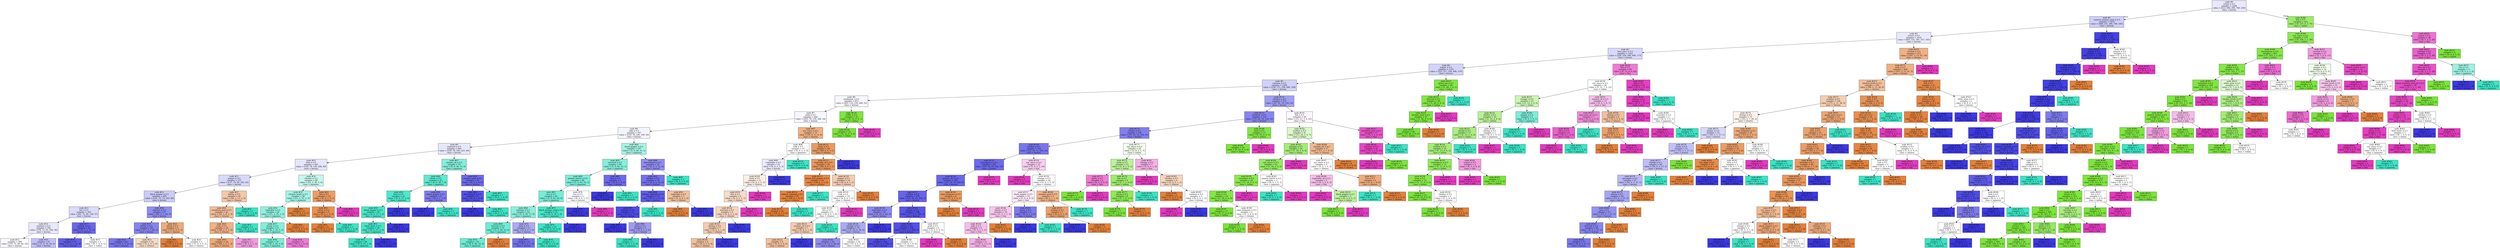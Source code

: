 digraph Tree {
node [shape=box, style="filled", color="black"] ;
0 [label=<node &#35;0<br/>cumin &le; 0.5<br/>samples = 2298<br/>value = [412, 568, 290, 769, 259]<br/>class = korean>, fillcolor="#3c39e51e"] ;
1 [label=<node &#35;1<br/>roasted_sesame_seed &le; 0.5<br/>samples = 1876<br/>value = [408, 231, 286, 766, 185]<br/>class = korean>, fillcolor="#3c39e53e"] ;
0 -> 1 [labeldistance=2.5, labelangle=45, headlabel="True"] ;
2 [label=<node &#35;2<br/>starch &le; 0.5<br/>samples = 1635<br/>value = [403, 231, 281, 537, 183]<br/>class = korean>, fillcolor="#3c39e51c"] ;
1 -> 2 ;
3 [label=<node &#35;3<br/>lime_juice &le; 0.5<br/>samples = 1422<br/>value = [256, 229, 268, 496, 173]<br/>class = korean>, fillcolor="#3c39e532"] ;
2 -> 3 ;
4 [label=<node &#35;4<br/>yogurt &le; 0.5<br/>samples = 1333<br/>value = [251, 217, 259, 496, 110]<br/>class = korean>, fillcolor="#3c39e538"] ;
3 -> 4 ;
5 [label=<node &#35;5<br/>cayenne &le; 0.5<br/>samples = 1284<br/>value = [250, 171, 258, 496, 109]<br/>class = korean>, fillcolor="#3c39e53b"] ;
4 -> 5 ;
6 [label=<node &#35;6<br/>cardamom &le; 0.5<br/>samples = 873<br/>value = [203, 110, 239, 266, 55]<br/>class = korean>, fillcolor="#3c39e50b"] ;
5 -> 6 ;
7 [label=<node &#35;7<br/>pork &le; 0.5<br/>samples = 840<br/>value = [203, 78, 239, 266, 54]<br/>class = korean>, fillcolor="#3c39e50b"] ;
6 -> 7 ;
8 [label=<node &#35;8<br/>sake &le; 0.5<br/>samples = 767<br/>value = [153, 78, 228, 258, 50]<br/>class = korean>, fillcolor="#3c39e50e"] ;
7 -> 8 ;
9 [label=<node &#35;9<br/>seaweed &le; 0.5<br/>samples = 660<br/>value = [150, 78, 160, 223, 49]<br/>class = korean>, fillcolor="#3c39e520"] ;
8 -> 9 ;
10 [label=<node &#35;10<br/>wine &le; 0.5<br/>samples = 605<br/>value = [150, 78, 120, 208, 49]<br/>class = korean>, fillcolor="#3c39e521"] ;
9 -> 10 ;
11 [label=<node &#35;11<br/>pepper &le; 0.5<br/>samples = 537<br/>value = [127, 76, 84, 205, 45]<br/>class = korean>, fillcolor="#3c39e531"] ;
10 -> 11 ;
12 [label=<node &#35;12<br/>black_pepper &le; 0.5<br/>samples = 492<br/>value = [101, 75, 73, 203, 40]<br/>class = korean>, fillcolor="#3c39e543"] ;
11 -> 12 ;
13 [label=<node &#35;13<br/>nut &le; 0.5<br/>samples = 395<br/>value = [81, 72, 66, 139, 37]<br/>class = korean>, fillcolor="#3c39e52f"] ;
12 -> 13 ;
14 [label=<node &#35;14<br/>soybean &le; 0.5<br/>samples = 356<br/>value = [76, 71, 65, 108, 36]<br/>class = korean>, fillcolor="#3c39e51d"] ;
13 -> 14 ;
15 [label=<node &#35;15<br/>samples = 309<br/>value = [75, 71, 49, 82, 32]<br/>class = korean>, fillcolor="#3c39e508"] ;
14 -> 15 ;
16 [label=<node &#35;16<br/>samples = 47<br/>value = [1, 0, 16, 26, 4]<br/>class = korean>, fillcolor="#3c39e552"] ;
14 -> 16 ;
17 [label=<node &#35;17<br/>cashew &le; 0.5<br/>samples = 39<br/>value = [5, 1, 1, 31, 1]<br/>class = korean>, fillcolor="#3c39e5c3"] ;
13 -> 17 ;
18 [label=<node &#35;18<br/>samples = 37<br/>value = [5, 0, 1, 31, 0]<br/>class = korean>, fillcolor="#3c39e5cf"] ;
17 -> 18 ;
19 [label=<node &#35;19<br/>samples = 2<br/>value = [0, 1, 0, 0, 1]<br/>class = indian>, fillcolor="#7be53900"] ;
17 -> 19 ;
20 [label=<node &#35;20<br/>cilantro &le; 0.5<br/>samples = 97<br/>value = [20, 3, 7, 64, 3]<br/>class = korean>, fillcolor="#3c39e592"] ;
12 -> 20 ;
21 [label=<node &#35;21<br/>butter &le; 0.5<br/>samples = 93<br/>value = [17, 3, 7, 64, 2]<br/>class = korean>, fillcolor="#3c39e59e"] ;
20 -> 21 ;
22 [label=<node &#35;22<br/>samples = 83<br/>value = [12, 1, 7, 61, 2]<br/>class = korean>, fillcolor="#3c39e5b0"] ;
21 -> 22 ;
23 [label=<node &#35;23<br/>samples = 10<br/>value = [5, 2, 0, 3, 0]<br/>class = chinese>, fillcolor="#e5813949"] ;
21 -> 23 ;
24 [label=<node &#35;24<br/>wheat &le; 0.5<br/>samples = 4<br/>value = [3, 0, 0, 0, 1]<br/>class = chinese>, fillcolor="#e58139aa"] ;
20 -> 24 ;
25 [label=<node &#35;25<br/>samples = 2<br/>value = [2, 0, 0, 0, 0]<br/>class = chinese>, fillcolor="#e58139ff"] ;
24 -> 25 ;
26 [label=<node &#35;26<br/>samples = 2<br/>value = [1, 0, 0, 0, 1]<br/>class = chinese>, fillcolor="#e5813900"] ;
24 -> 26 ;
27 [label=<node &#35;27<br/>barley &le; 0.5<br/>samples = 45<br/>value = [26, 1, 11, 2, 5]<br/>class = chinese>, fillcolor="#e5813970"] ;
11 -> 27 ;
28 [label=<node &#35;28<br/>mandarin_peel &le; 0.5<br/>samples = 42<br/>value = [26, 1, 8, 2, 5]<br/>class = chinese>, fillcolor="#e5813987"] ;
27 -> 28 ;
29 [label=<node &#35;29<br/>crab &le; 0.5<br/>samples = 39<br/>value = [26, 1, 5, 2, 5]<br/>class = chinese>, fillcolor="#e581399d"] ;
28 -> 29 ;
30 [label=<node &#35;30<br/>samples = 36<br/>value = [26, 1, 5, 1, 3]<br/>class = chinese>, fillcolor="#e58139ad"] ;
29 -> 30 ;
31 [label=<node &#35;31<br/>samples = 3<br/>value = [0, 0, 0, 1, 2]<br/>class = thai>, fillcolor="#e539c07f"] ;
29 -> 31 ;
32 [label=<node &#35;32<br/>samples = 3<br/>value = [0, 0, 3, 0, 0]<br/>class = japanese>, fillcolor="#39e5c5ff"] ;
28 -> 32 ;
33 [label=<node &#35;33<br/>samples = 3<br/>value = [0, 0, 3, 0, 0]<br/>class = japanese>, fillcolor="#39e5c5ff"] ;
27 -> 33 ;
34 [label=<node &#35;34<br/>chicken &le; 0.5<br/>samples = 68<br/>value = [23, 2, 36, 3, 4]<br/>class = japanese>, fillcolor="#39e5c54a"] ;
10 -> 34 ;
35 [label=<node &#35;35<br/>chicken_broth &le; 0.5<br/>samples = 58<br/>value = [15, 2, 35, 3, 3]<br/>class = japanese>, fillcolor="#39e5c577"] ;
34 -> 35 ;
36 [label=<node &#35;36<br/>vegetable &le; 0.5<br/>samples = 54<br/>value = [11, 2, 35, 3, 3]<br/>class = japanese>, fillcolor="#39e5c58e"] ;
35 -> 36 ;
37 [label=<node &#35;37<br/>honey &le; 0.5<br/>samples = 51<br/>value = [8, 2, 35, 3, 3]<br/>class = japanese>, fillcolor="#39e5c5a0"] ;
36 -> 37 ;
38 [label=<node &#35;38<br/>samples = 47<br/>value = [8, 2, 34, 3, 0]<br/>class = japanese>, fillcolor="#39e5c5aa"] ;
37 -> 38 ;
39 [label=<node &#35;39<br/>samples = 4<br/>value = [0, 0, 1, 0, 3]<br/>class = thai>, fillcolor="#e539c0aa"] ;
37 -> 39 ;
40 [label=<node &#35;40<br/>samples = 3<br/>value = [3, 0, 0, 0, 0]<br/>class = chinese>, fillcolor="#e58139ff"] ;
36 -> 40 ;
41 [label=<node &#35;41<br/>samples = 4<br/>value = [4, 0, 0, 0, 0]<br/>class = chinese>, fillcolor="#e58139ff"] ;
35 -> 41 ;
42 [label=<node &#35;42<br/>fish &le; 0.5<br/>samples = 10<br/>value = [8, 0, 1, 0, 1]<br/>class = chinese>, fillcolor="#e58139c6"] ;
34 -> 42 ;
43 [label=<node &#35;43<br/>carrot &le; 0.5<br/>samples = 9<br/>value = [8, 0, 1, 0, 0]<br/>class = chinese>, fillcolor="#e58139df"] ;
42 -> 43 ;
44 [label=<node &#35;44<br/>samples = 8<br/>value = [8, 0, 0, 0, 0]<br/>class = chinese>, fillcolor="#e58139ff"] ;
43 -> 44 ;
45 [label=<node &#35;45<br/>samples = 1<br/>value = [0, 0, 1, 0, 0]<br/>class = japanese>, fillcolor="#39e5c5ff"] ;
43 -> 45 ;
46 [label=<node &#35;46<br/>samples = 1<br/>value = [0, 0, 0, 0, 1]<br/>class = thai>, fillcolor="#e539c0ff"] ;
42 -> 46 ;
47 [label=<node &#35;47<br/>sesame_oil &le; 0.5<br/>samples = 55<br/>value = [0, 0, 40, 15, 0]<br/>class = japanese>, fillcolor="#39e5c59f"] ;
9 -> 47 ;
48 [label=<node &#35;48<br/>wheat &le; 0.5<br/>samples = 45<br/>value = [0, 0, 38, 7, 0]<br/>class = japanese>, fillcolor="#39e5c5d0"] ;
47 -> 48 ;
49 [label=<node &#35;49<br/>beef &le; 0.5<br/>samples = 41<br/>value = [0, 0, 37, 4, 0]<br/>class = japanese>, fillcolor="#39e5c5e3"] ;
48 -> 49 ;
50 [label=<node &#35;50<br/>black_pepper &le; 0.5<br/>samples = 40<br/>value = [0, 0, 37, 3, 0]<br/>class = japanese>, fillcolor="#39e5c5ea"] ;
49 -> 50 ;
51 [label=<node &#35;51<br/>black_bean &le; 0.5<br/>samples = 39<br/>value = [0, 0, 37, 2, 0]<br/>class = japanese>, fillcolor="#39e5c5f1"] ;
50 -> 51 ;
52 [label=<node &#35;52<br/>samples = 38<br/>value = [0, 0, 37, 1, 0]<br/>class = japanese>, fillcolor="#39e5c5f8"] ;
51 -> 52 ;
53 [label=<node &#35;53<br/>samples = 1<br/>value = [0, 0, 0, 1, 0]<br/>class = korean>, fillcolor="#3c39e5ff"] ;
51 -> 53 ;
54 [label=<node &#35;54<br/>samples = 1<br/>value = [0, 0, 0, 1, 0]<br/>class = korean>, fillcolor="#3c39e5ff"] ;
50 -> 54 ;
55 [label=<node &#35;55<br/>samples = 1<br/>value = [0, 0, 0, 1, 0]<br/>class = korean>, fillcolor="#3c39e5ff"] ;
49 -> 55 ;
56 [label=<node &#35;56<br/>sweet_potato &le; 0.5<br/>samples = 4<br/>value = [0, 0, 1, 3, 0]<br/>class = korean>, fillcolor="#3c39e5aa"] ;
48 -> 56 ;
57 [label=<node &#35;57<br/>samples = 3<br/>value = [0, 0, 0, 3, 0]<br/>class = korean>, fillcolor="#3c39e5ff"] ;
56 -> 57 ;
58 [label=<node &#35;58<br/>samples = 1<br/>value = [0, 0, 1, 0, 0]<br/>class = japanese>, fillcolor="#39e5c5ff"] ;
56 -> 58 ;
59 [label=<node &#35;59<br/>sesame_seed &le; 0.5<br/>samples = 10<br/>value = [0, 0, 2, 8, 0]<br/>class = korean>, fillcolor="#3c39e5bf"] ;
47 -> 59 ;
60 [label=<node &#35;60<br/>katsuobushi &le; 0.5<br/>samples = 9<br/>value = [0, 0, 1, 8, 0]<br/>class = korean>, fillcolor="#3c39e5df"] ;
59 -> 60 ;
61 [label=<node &#35;61<br/>samples = 8<br/>value = [0, 0, 0, 8, 0]<br/>class = korean>, fillcolor="#3c39e5ff"] ;
60 -> 61 ;
62 [label=<node &#35;62<br/>samples = 1<br/>value = [0, 0, 1, 0, 0]<br/>class = japanese>, fillcolor="#39e5c5ff"] ;
60 -> 62 ;
63 [label=<node &#35;63<br/>samples = 1<br/>value = [0, 0, 1, 0, 0]<br/>class = japanese>, fillcolor="#39e5c5ff"] ;
59 -> 63 ;
64 [label=<node &#35;64<br/>black_pepper &le; 0.5<br/>samples = 107<br/>value = [3, 0, 68, 35, 1]<br/>class = japanese>, fillcolor="#39e5c575"] ;
8 -> 64 ;
65 [label=<node &#35;65<br/>mustard &le; 0.5<br/>samples = 89<br/>value = [1, 0, 64, 23, 1]<br/>class = japanese>, fillcolor="#39e5c59e"] ;
64 -> 65 ;
66 [label=<node &#35;66<br/>peanut_butter &le; 0.5<br/>samples = 84<br/>value = [1, 0, 63, 19, 1]<br/>class = japanese>, fillcolor="#39e5c5ad"] ;
65 -> 66 ;
67 [label=<node &#35;67<br/>rice &le; 0.5<br/>samples = 82<br/>value = [1, 0, 63, 18, 0]<br/>class = japanese>, fillcolor="#39e5c5b3"] ;
66 -> 67 ;
68 [label=<node &#35;68<br/>soybean &le; 0.5<br/>samples = 62<br/>value = [1, 0, 44, 17, 0]<br/>class = japanese>, fillcolor="#39e5c599"] ;
67 -> 68 ;
69 [label=<node &#35;69<br/>broccoli &le; 0.5<br/>samples = 51<br/>value = [1, 0, 40, 10, 0]<br/>class = japanese>, fillcolor="#39e5c5bb"] ;
68 -> 69 ;
70 [label=<node &#35;70<br/>samples = 50<br/>value = [0, 0, 40, 10, 0]<br/>class = japanese>, fillcolor="#39e5c5bf"] ;
69 -> 70 ;
71 [label=<node &#35;71<br/>samples = 1<br/>value = [1, 0, 0, 0, 0]<br/>class = chinese>, fillcolor="#e58139ff"] ;
69 -> 71 ;
72 [label=<node &#35;72<br/>wine &le; 0.5<br/>samples = 11<br/>value = [0, 0, 4, 7, 0]<br/>class = korean>, fillcolor="#3c39e56d"] ;
68 -> 72 ;
73 [label=<node &#35;73<br/>samples = 9<br/>value = [0, 0, 2, 7, 0]<br/>class = korean>, fillcolor="#3c39e5b6"] ;
72 -> 73 ;
74 [label=<node &#35;74<br/>samples = 2<br/>value = [0, 0, 2, 0, 0]<br/>class = japanese>, fillcolor="#39e5c5ff"] ;
72 -> 74 ;
75 [label=<node &#35;75<br/>black_sesame_seed &le; 0.5<br/>samples = 20<br/>value = [0, 0, 19, 1, 0]<br/>class = japanese>, fillcolor="#39e5c5f2"] ;
67 -> 75 ;
76 [label=<node &#35;76<br/>samples = 19<br/>value = [0, 0, 19, 0, 0]<br/>class = japanese>, fillcolor="#39e5c5ff"] ;
75 -> 76 ;
77 [label=<node &#35;77<br/>samples = 1<br/>value = [0, 0, 0, 1, 0]<br/>class = korean>, fillcolor="#3c39e5ff"] ;
75 -> 77 ;
78 [label=<node &#35;78<br/>rice &le; 0.5<br/>samples = 2<br/>value = [0, 0, 0, 1, 1]<br/>class = korean>, fillcolor="#3c39e500"] ;
66 -> 78 ;
79 [label=<node &#35;79<br/>samples = 1<br/>value = [0, 0, 0, 1, 0]<br/>class = korean>, fillcolor="#3c39e5ff"] ;
78 -> 79 ;
80 [label=<node &#35;80<br/>samples = 1<br/>value = [0, 0, 0, 0, 1]<br/>class = thai>, fillcolor="#e539c0ff"] ;
78 -> 80 ;
81 [label=<node &#35;81<br/>clam &le; 0.5<br/>samples = 5<br/>value = [0, 0, 1, 4, 0]<br/>class = korean>, fillcolor="#3c39e5bf"] ;
65 -> 81 ;
82 [label=<node &#35;82<br/>samples = 4<br/>value = [0, 0, 0, 4, 0]<br/>class = korean>, fillcolor="#3c39e5ff"] ;
81 -> 82 ;
83 [label=<node &#35;83<br/>samples = 1<br/>value = [0, 0, 1, 0, 0]<br/>class = japanese>, fillcolor="#39e5c5ff"] ;
81 -> 83 ;
84 [label=<node &#35;84<br/>katsuobushi &le; 0.5<br/>samples = 18<br/>value = [2, 0, 4, 12, 0]<br/>class = korean>, fillcolor="#3c39e592"] ;
64 -> 84 ;
85 [label=<node &#35;85<br/>chicken &le; 0.5<br/>samples = 16<br/>value = [2, 0, 2, 12, 0]<br/>class = korean>, fillcolor="#3c39e5b6"] ;
84 -> 85 ;
86 [label=<node &#35;86<br/>chinese_cabbage &le; 0.5<br/>samples = 13<br/>value = [0, 0, 2, 11, 0]<br/>class = korean>, fillcolor="#3c39e5d1"] ;
85 -> 86 ;
87 [label=<node &#35;87<br/>soybean &le; 0.5<br/>samples = 12<br/>value = [0, 0, 1, 11, 0]<br/>class = korean>, fillcolor="#3c39e5e8"] ;
86 -> 87 ;
88 [label=<node &#35;88<br/>samples = 9<br/>value = [0, 0, 0, 9, 0]<br/>class = korean>, fillcolor="#3c39e5ff"] ;
87 -> 88 ;
89 [label=<node &#35;89<br/>onion &le; 0.5<br/>samples = 3<br/>value = [0, 0, 1, 2, 0]<br/>class = korean>, fillcolor="#3c39e57f"] ;
87 -> 89 ;
90 [label=<node &#35;90<br/>samples = 1<br/>value = [0, 0, 1, 0, 0]<br/>class = japanese>, fillcolor="#39e5c5ff"] ;
89 -> 90 ;
91 [label=<node &#35;91<br/>samples = 2<br/>value = [0, 0, 0, 2, 0]<br/>class = korean>, fillcolor="#3c39e5ff"] ;
89 -> 91 ;
92 [label=<node &#35;92<br/>samples = 1<br/>value = [0, 0, 1, 0, 0]<br/>class = japanese>, fillcolor="#39e5c5ff"] ;
86 -> 92 ;
93 [label=<node &#35;93<br/>vegetable &le; 0.5<br/>samples = 3<br/>value = [2, 0, 0, 1, 0]<br/>class = chinese>, fillcolor="#e581397f"] ;
85 -> 93 ;
94 [label=<node &#35;94<br/>samples = 2<br/>value = [2, 0, 0, 0, 0]<br/>class = chinese>, fillcolor="#e58139ff"] ;
93 -> 94 ;
95 [label=<node &#35;95<br/>samples = 1<br/>value = [0, 0, 0, 1, 0]<br/>class = korean>, fillcolor="#3c39e5ff"] ;
93 -> 95 ;
96 [label=<node &#35;96<br/>samples = 2<br/>value = [0, 0, 2, 0, 0]<br/>class = japanese>, fillcolor="#39e5c5ff"] ;
84 -> 96 ;
97 [label=<node &#35;97<br/>soy_sauce &le; 0.5<br/>samples = 73<br/>value = [50, 0, 11, 8, 4]<br/>class = chinese>, fillcolor="#e58139a0"] ;
7 -> 97 ;
98 [label=<node &#35;98<br/>milk &le; 0.5<br/>samples = 17<br/>value = [4, 0, 5, 5, 3]<br/>class = japanese>, fillcolor="#39e5c500"] ;
97 -> 98 ;
99 [label=<node &#35;99<br/>vegetable &le; 0.5<br/>samples = 14<br/>value = [4, 0, 2, 5, 3]<br/>class = korean>, fillcolor="#3c39e51a"] ;
98 -> 99 ;
100 [label=<node &#35;100<br/>basil &le; 0.5<br/>samples = 11<br/>value = [4, 0, 2, 2, 3]<br/>class = chinese>, fillcolor="#e5813920"] ;
99 -> 100 ;
101 [label=<node &#35;101<br/>fish &le; 0.5<br/>samples = 9<br/>value = [4, 0, 2, 2, 1]<br/>class = chinese>, fillcolor="#e5813949"] ;
100 -> 101 ;
102 [label=<node &#35;102<br/>mustard &le; 0.5<br/>samples = 8<br/>value = [4, 0, 2, 2, 0]<br/>class = chinese>, fillcolor="#e5813955"] ;
101 -> 102 ;
103 [label=<node &#35;103<br/>shrimp &le; 0.5<br/>samples = 7<br/>value = [4, 0, 2, 1, 0]<br/>class = chinese>, fillcolor="#e5813966"] ;
102 -> 103 ;
104 [label=<node &#35;104<br/>samples = 6<br/>value = [4, 0, 2, 0, 0]<br/>class = chinese>, fillcolor="#e581397f"] ;
103 -> 104 ;
105 [label=<node &#35;105<br/>samples = 1<br/>value = [0, 0, 0, 1, 0]<br/>class = korean>, fillcolor="#3c39e5ff"] ;
103 -> 105 ;
106 [label=<node &#35;106<br/>samples = 1<br/>value = [0, 0, 0, 1, 0]<br/>class = korean>, fillcolor="#3c39e5ff"] ;
102 -> 106 ;
107 [label=<node &#35;107<br/>samples = 1<br/>value = [0, 0, 0, 0, 1]<br/>class = thai>, fillcolor="#e539c0ff"] ;
101 -> 107 ;
108 [label=<node &#35;108<br/>samples = 2<br/>value = [0, 0, 0, 0, 2]<br/>class = thai>, fillcolor="#e539c0ff"] ;
100 -> 108 ;
109 [label=<node &#35;109<br/>samples = 3<br/>value = [0, 0, 0, 3, 0]<br/>class = korean>, fillcolor="#3c39e5ff"] ;
99 -> 109 ;
110 [label=<node &#35;110<br/>samples = 3<br/>value = [0, 0, 3, 0, 0]<br/>class = japanese>, fillcolor="#39e5c5ff"] ;
98 -> 110 ;
111 [label=<node &#35;111<br/>yeast &le; 0.5<br/>samples = 56<br/>value = [46, 0, 6, 3, 1]<br/>class = chinese>, fillcolor="#e58139cc"] ;
97 -> 111 ;
112 [label=<node &#35;112<br/>vegetable_oil &le; 0.5<br/>samples = 54<br/>value = [46, 0, 6, 1, 1]<br/>class = chinese>, fillcolor="#e58139d4"] ;
111 -> 112 ;
113 [label=<node &#35;113<br/>green_bell_pepper &le; 0.5<br/>samples = 40<br/>value = [38, 0, 2, 0, 0]<br/>class = chinese>, fillcolor="#e58139f2"] ;
112 -> 113 ;
114 [label=<node &#35;114<br/>chinese_cabbage &le; 0.5<br/>samples = 39<br/>value = [38, 0, 1, 0, 0]<br/>class = chinese>, fillcolor="#e58139f8"] ;
113 -> 114 ;
115 [label=<node &#35;115<br/>samples = 38<br/>value = [38, 0, 0, 0, 0]<br/>class = chinese>, fillcolor="#e58139ff"] ;
114 -> 115 ;
116 [label=<node &#35;116<br/>samples = 1<br/>value = [0, 0, 1, 0, 0]<br/>class = japanese>, fillcolor="#39e5c5ff"] ;
114 -> 116 ;
117 [label=<node &#35;117<br/>samples = 1<br/>value = [0, 0, 1, 0, 0]<br/>class = japanese>, fillcolor="#39e5c5ff"] ;
113 -> 117 ;
118 [label=<node &#35;118<br/>pepper &le; 0.5<br/>samples = 14<br/>value = [8, 0, 4, 1, 1]<br/>class = chinese>, fillcolor="#e5813966"] ;
112 -> 118 ;
119 [label=<node &#35;119<br/>crab &le; 0.5<br/>samples = 10<br/>value = [4, 0, 4, 1, 1]<br/>class = chinese>, fillcolor="#e5813900"] ;
118 -> 119 ;
120 [label=<node &#35;120<br/>rice &le; 0.5<br/>samples = 9<br/>value = [4, 0, 4, 1, 0]<br/>class = chinese>, fillcolor="#e5813900"] ;
119 -> 120 ;
121 [label=<node &#35;121<br/>sesame_oil &le; 0.5<br/>samples = 7<br/>value = [4, 0, 2, 1, 0]<br/>class = chinese>, fillcolor="#e5813966"] ;
120 -> 121 ;
122 [label=<node &#35;122<br/>samples = 6<br/>value = [4, 0, 2, 0, 0]<br/>class = chinese>, fillcolor="#e581397f"] ;
121 -> 122 ;
123 [label=<node &#35;123<br/>samples = 1<br/>value = [0, 0, 0, 1, 0]<br/>class = korean>, fillcolor="#3c39e5ff"] ;
121 -> 123 ;
124 [label=<node &#35;124<br/>samples = 2<br/>value = [0, 0, 2, 0, 0]<br/>class = japanese>, fillcolor="#39e5c5ff"] ;
120 -> 124 ;
125 [label=<node &#35;125<br/>samples = 1<br/>value = [0, 0, 0, 0, 1]<br/>class = thai>, fillcolor="#e539c0ff"] ;
119 -> 125 ;
126 [label=<node &#35;126<br/>samples = 4<br/>value = [4, 0, 0, 0, 0]<br/>class = chinese>, fillcolor="#e58139ff"] ;
118 -> 126 ;
127 [label=<node &#35;127<br/>samples = 2<br/>value = [0, 0, 0, 2, 0]<br/>class = korean>, fillcolor="#3c39e5ff"] ;
111 -> 127 ;
128 [label=<node &#35;128<br/>coffee &le; 0.5<br/>samples = 33<br/>value = [0, 32, 0, 0, 1]<br/>class = indian>, fillcolor="#7be539f7"] ;
6 -> 128 ;
129 [label=<node &#35;129<br/>samples = 32<br/>value = [0, 32, 0, 0, 0]<br/>class = indian>, fillcolor="#7be539ff"] ;
128 -> 129 ;
130 [label=<node &#35;130<br/>samples = 1<br/>value = [0, 0, 0, 0, 1]<br/>class = thai>, fillcolor="#e539c0ff"] ;
128 -> 130 ;
131 [label=<node &#35;131<br/>cilantro &le; 0.5<br/>samples = 411<br/>value = [47, 61, 19, 230, 54]<br/>class = korean>, fillcolor="#3c39e57b"] ;
5 -> 131 ;
132 [label=<node &#35;132<br/>turmeric &le; 0.5<br/>samples = 353<br/>value = [35, 40, 16, 230, 32]<br/>class = korean>, fillcolor="#3c39e59b"] ;
131 -> 132 ;
133 [label=<node &#35;133<br/>tomato &le; 0.5<br/>samples = 336<br/>value = [35, 24, 16, 230, 31]<br/>class = korean>, fillcolor="#3c39e5a5"] ;
132 -> 133 ;
134 [label=<node &#35;134<br/>chicken &le; 0.5<br/>samples = 316<br/>value = [32, 16, 15, 229, 24]<br/>class = korean>, fillcolor="#3c39e5b1"] ;
133 -> 134 ;
135 [label=<node &#35;135<br/>lemongrass &le; 0.5<br/>samples = 291<br/>value = [27, 16, 10, 224, 14]<br/>class = korean>, fillcolor="#3c39e5be"] ;
134 -> 135 ;
136 [label=<node &#35;136<br/>peanut_oil &le; 0.5<br/>samples = 285<br/>value = [27, 16, 10, 224, 8]<br/>class = korean>, fillcolor="#3c39e5c3"] ;
135 -> 136 ;
137 [label=<node &#35;137<br/>scallion &le; 0.5<br/>samples = 279<br/>value = [22, 16, 10, 224, 7]<br/>class = korean>, fillcolor="#3c39e5c8"] ;
136 -> 137 ;
138 [label=<node &#35;138<br/>vegetable &le; 0.5<br/>samples = 91<br/>value = [5, 16, 6, 60, 4]<br/>class = korean>, fillcolor="#3c39e596"] ;
137 -> 138 ;
139 [label=<node &#35;139<br/>vinegar &le; 0.5<br/>samples = 70<br/>value = [5, 16, 6, 39, 4]<br/>class = korean>, fillcolor="#3c39e56d"] ;
138 -> 139 ;
140 [label=<node &#35;140<br/>samples = 54<br/>value = [2, 12, 2, 36, 2]<br/>class = korean>, fillcolor="#3c39e592"] ;
139 -> 140 ;
141 [label=<node &#35;141<br/>samples = 16<br/>value = [3, 4, 4, 3, 2]<br/>class = indian>, fillcolor="#7be53900"] ;
139 -> 141 ;
142 [label=<node &#35;142<br/>samples = 21<br/>value = [0, 0, 0, 21, 0]<br/>class = korean>, fillcolor="#3c39e5ff"] ;
138 -> 142 ;
143 [label=<node &#35;143<br/>peanut &le; 0.5<br/>samples = 188<br/>value = [17, 0, 4, 164, 3]<br/>class = korean>, fillcolor="#3c39e5db"] ;
137 -> 143 ;
144 [label=<node &#35;144<br/>sherry &le; 0.5<br/>samples = 184<br/>value = [15, 0, 4, 164, 1]<br/>class = korean>, fillcolor="#3c39e5e1"] ;
143 -> 144 ;
145 [label=<node &#35;145<br/>samples = 182<br/>value = [14, 0, 3, 164, 1]<br/>class = korean>, fillcolor="#3c39e5e4"] ;
144 -> 145 ;
146 [label=<node &#35;146<br/>samples = 2<br/>value = [1, 0, 1, 0, 0]<br/>class = chinese>, fillcolor="#e5813900"] ;
144 -> 146 ;
147 [label=<node &#35;147<br/>pork &le; 0.5<br/>samples = 4<br/>value = [2, 0, 0, 0, 2]<br/>class = chinese>, fillcolor="#e5813900"] ;
143 -> 147 ;
148 [label=<node &#35;148<br/>samples = 2<br/>value = [0, 0, 0, 0, 2]<br/>class = thai>, fillcolor="#e539c0ff"] ;
147 -> 148 ;
149 [label=<node &#35;149<br/>samples = 2<br/>value = [2, 0, 0, 0, 0]<br/>class = chinese>, fillcolor="#e58139ff"] ;
147 -> 149 ;
150 [label=<node &#35;150<br/>cane_molasses &le; 0.5<br/>samples = 6<br/>value = [5, 0, 0, 0, 1]<br/>class = chinese>, fillcolor="#e58139cc"] ;
136 -> 150 ;
151 [label=<node &#35;151<br/>samples = 5<br/>value = [5, 0, 0, 0, 0]<br/>class = chinese>, fillcolor="#e58139ff"] ;
150 -> 151 ;
152 [label=<node &#35;152<br/>samples = 1<br/>value = [0, 0, 0, 0, 1]<br/>class = thai>, fillcolor="#e539c0ff"] ;
150 -> 152 ;
153 [label=<node &#35;153<br/>samples = 6<br/>value = [0, 0, 0, 0, 6]<br/>class = thai>, fillcolor="#e539c0ff"] ;
135 -> 153 ;
154 [label=<node &#35;154<br/>soy_sauce &le; 0.5<br/>samples = 25<br/>value = [5, 0, 5, 5, 10]<br/>class = thai>, fillcolor="#e539c040"] ;
134 -> 154 ;
155 [label=<node &#35;155<br/>samples = 5<br/>value = [0, 0, 0, 0, 5]<br/>class = thai>, fillcolor="#e539c0ff"] ;
154 -> 155 ;
156 [label=<node &#35;156<br/>vinegar &le; 0.5<br/>samples = 20<br/>value = [5, 0, 5, 5, 5]<br/>class = chinese>, fillcolor="#e5813900"] ;
154 -> 156 ;
157 [label=<node &#35;157<br/>black_pepper &le; 0.5<br/>samples = 14<br/>value = [1, 0, 4, 4, 5]<br/>class = thai>, fillcolor="#e539c01a"] ;
156 -> 157 ;
158 [label=<node &#35;158<br/>sherry &le; 0.5<br/>samples = 10<br/>value = [1, 0, 3, 1, 5]<br/>class = thai>, fillcolor="#e539c049"] ;
157 -> 158 ;
159 [label=<node &#35;159<br/>sake &le; 0.5<br/>samples = 9<br/>value = [0, 0, 3, 1, 5]<br/>class = thai>, fillcolor="#e539c055"] ;
158 -> 159 ;
160 [label=<node &#35;160<br/>samples = 8<br/>value = [0, 0, 3, 0, 5]<br/>class = thai>, fillcolor="#e539c066"] ;
159 -> 160 ;
161 [label=<node &#35;161<br/>samples = 1<br/>value = [0, 0, 0, 1, 0]<br/>class = korean>, fillcolor="#3c39e5ff"] ;
159 -> 161 ;
162 [label=<node &#35;162<br/>samples = 1<br/>value = [1, 0, 0, 0, 0]<br/>class = chinese>, fillcolor="#e58139ff"] ;
158 -> 162 ;
163 [label=<node &#35;163<br/>honey &le; 0.5<br/>samples = 4<br/>value = [0, 0, 1, 3, 0]<br/>class = korean>, fillcolor="#3c39e5aa"] ;
157 -> 163 ;
164 [label=<node &#35;164<br/>samples = 3<br/>value = [0, 0, 0, 3, 0]<br/>class = korean>, fillcolor="#3c39e5ff"] ;
163 -> 164 ;
165 [label=<node &#35;165<br/>samples = 1<br/>value = [0, 0, 1, 0, 0]<br/>class = japanese>, fillcolor="#39e5c5ff"] ;
163 -> 165 ;
166 [label=<node &#35;166<br/>sesame_seed &le; 0.5<br/>samples = 6<br/>value = [4, 0, 1, 1, 0]<br/>class = chinese>, fillcolor="#e5813999"] ;
156 -> 166 ;
167 [label=<node &#35;167<br/>scallion &le; 0.5<br/>samples = 5<br/>value = [4, 0, 0, 1, 0]<br/>class = chinese>, fillcolor="#e58139bf"] ;
166 -> 167 ;
168 [label=<node &#35;168<br/>samples = 1<br/>value = [0, 0, 0, 1, 0]<br/>class = korean>, fillcolor="#3c39e5ff"] ;
167 -> 168 ;
169 [label=<node &#35;169<br/>samples = 4<br/>value = [4, 0, 0, 0, 0]<br/>class = chinese>, fillcolor="#e58139ff"] ;
167 -> 169 ;
170 [label=<node &#35;170<br/>samples = 1<br/>value = [0, 0, 1, 0, 0]<br/>class = japanese>, fillcolor="#39e5c5ff"] ;
166 -> 170 ;
171 [label=<node &#35;171<br/>soy_sauce &le; 0.5<br/>samples = 20<br/>value = [3, 8, 1, 1, 7]<br/>class = indian>, fillcolor="#7be53914"] ;
133 -> 171 ;
172 [label=<node &#35;172<br/>onion &le; 0.5<br/>samples = 13<br/>value = [1, 8, 1, 0, 3]<br/>class = indian>, fillcolor="#7be53980"] ;
171 -> 172 ;
173 [label=<node &#35;173<br/>garlic &le; 0.5<br/>samples = 4<br/>value = [0, 1, 0, 0, 3]<br/>class = thai>, fillcolor="#e539c0aa"] ;
172 -> 173 ;
174 [label=<node &#35;174<br/>samples = 1<br/>value = [0, 1, 0, 0, 0]<br/>class = indian>, fillcolor="#7be539ff"] ;
173 -> 174 ;
175 [label=<node &#35;175<br/>samples = 3<br/>value = [0, 0, 0, 0, 3]<br/>class = thai>, fillcolor="#e539c0ff"] ;
173 -> 175 ;
176 [label=<node &#35;176<br/>bay &le; 0.5<br/>samples = 9<br/>value = [1, 7, 1, 0, 0]<br/>class = indian>, fillcolor="#7be539bf"] ;
172 -> 176 ;
177 [label=<node &#35;177<br/>bacon &le; 0.5<br/>samples = 8<br/>value = [1, 7, 0, 0, 0]<br/>class = indian>, fillcolor="#7be539db"] ;
176 -> 177 ;
178 [label=<node &#35;178<br/>samples = 7<br/>value = [0, 7, 0, 0, 0]<br/>class = indian>, fillcolor="#7be539ff"] ;
177 -> 178 ;
179 [label=<node &#35;179<br/>samples = 1<br/>value = [1, 0, 0, 0, 0]<br/>class = chinese>, fillcolor="#e58139ff"] ;
177 -> 179 ;
180 [label=<node &#35;180<br/>samples = 1<br/>value = [0, 0, 1, 0, 0]<br/>class = japanese>, fillcolor="#39e5c5ff"] ;
176 -> 180 ;
181 [label=<node &#35;181<br/>vinegar &le; 0.5<br/>samples = 7<br/>value = [2, 0, 0, 1, 4]<br/>class = thai>, fillcolor="#e539c066"] ;
171 -> 181 ;
182 [label=<node &#35;182<br/>samples = 3<br/>value = [0, 0, 0, 0, 3]<br/>class = thai>, fillcolor="#e539c0ff"] ;
181 -> 182 ;
183 [label=<node &#35;183<br/>chicken &le; 0.5<br/>samples = 4<br/>value = [2, 0, 0, 1, 1]<br/>class = chinese>, fillcolor="#e5813955"] ;
181 -> 183 ;
184 [label=<node &#35;184<br/>samples = 2<br/>value = [2, 0, 0, 0, 0]<br/>class = chinese>, fillcolor="#e58139ff"] ;
183 -> 184 ;
185 [label=<node &#35;185<br/>soybean &le; 0.5<br/>samples = 2<br/>value = [0, 0, 0, 1, 1]<br/>class = korean>, fillcolor="#3c39e500"] ;
183 -> 185 ;
186 [label=<node &#35;186<br/>samples = 1<br/>value = [0, 0, 0, 0, 1]<br/>class = thai>, fillcolor="#e539c0ff"] ;
185 -> 186 ;
187 [label=<node &#35;187<br/>samples = 1<br/>value = [0, 0, 0, 1, 0]<br/>class = korean>, fillcolor="#3c39e5ff"] ;
185 -> 187 ;
188 [label=<node &#35;188<br/>basil &le; 0.5<br/>samples = 17<br/>value = [0, 16, 0, 0, 1]<br/>class = indian>, fillcolor="#7be539ef"] ;
132 -> 188 ;
189 [label=<node &#35;189<br/>samples = 16<br/>value = [0, 16, 0, 0, 0]<br/>class = indian>, fillcolor="#7be539ff"] ;
188 -> 189 ;
190 [label=<node &#35;190<br/>samples = 1<br/>value = [0, 0, 0, 0, 1]<br/>class = thai>, fillcolor="#e539c0ff"] ;
188 -> 190 ;
191 [label=<node &#35;191<br/>fish &le; 0.5<br/>samples = 58<br/>value = [12, 21, 3, 0, 22]<br/>class = thai>, fillcolor="#e539c007"] ;
131 -> 191 ;
192 [label=<node &#35;192<br/>scallion &le; 0.5<br/>samples = 41<br/>value = [12, 20, 2, 0, 7]<br/>class = indian>, fillcolor="#7be53946"] ;
191 -> 192 ;
193 [label=<node &#35;193<br/>galanga &le; 0.5<br/>samples = 24<br/>value = [1, 18, 1, 0, 4]<br/>class = indian>, fillcolor="#7be539b2"] ;
192 -> 193 ;
194 [label=<node &#35;194<br/>soy_sauce &le; 0.5<br/>samples = 22<br/>value = [1, 18, 1, 0, 2]<br/>class = indian>, fillcolor="#7be539cc"] ;
193 -> 194 ;
195 [label=<node &#35;195<br/>cucumber &le; 0.5<br/>samples = 20<br/>value = [1, 18, 0, 0, 1]<br/>class = indian>, fillcolor="#7be539e4"] ;
194 -> 195 ;
196 [label=<node &#35;196<br/>bean &le; 0.5<br/>samples = 19<br/>value = [1, 18, 0, 0, 0]<br/>class = indian>, fillcolor="#7be539f1"] ;
195 -> 196 ;
197 [label=<node &#35;197<br/>samples = 17<br/>value = [0, 17, 0, 0, 0]<br/>class = indian>, fillcolor="#7be539ff"] ;
196 -> 197 ;
198 [label=<node &#35;198<br/>cane_molasses &le; 0.5<br/>samples = 2<br/>value = [1, 1, 0, 0, 0]<br/>class = chinese>, fillcolor="#e5813900"] ;
196 -> 198 ;
199 [label=<node &#35;199<br/>samples = 1<br/>value = [0, 1, 0, 0, 0]<br/>class = indian>, fillcolor="#7be539ff"] ;
198 -> 199 ;
200 [label=<node &#35;200<br/>samples = 1<br/>value = [1, 0, 0, 0, 0]<br/>class = chinese>, fillcolor="#e58139ff"] ;
198 -> 200 ;
201 [label=<node &#35;201<br/>samples = 1<br/>value = [0, 0, 0, 0, 1]<br/>class = thai>, fillcolor="#e539c0ff"] ;
195 -> 201 ;
202 [label=<node &#35;202<br/>peanut_butter &le; 0.5<br/>samples = 2<br/>value = [0, 0, 1, 0, 1]<br/>class = japanese>, fillcolor="#39e5c500"] ;
194 -> 202 ;
203 [label=<node &#35;203<br/>samples = 1<br/>value = [0, 0, 1, 0, 0]<br/>class = japanese>, fillcolor="#39e5c5ff"] ;
202 -> 203 ;
204 [label=<node &#35;204<br/>samples = 1<br/>value = [0, 0, 0, 0, 1]<br/>class = thai>, fillcolor="#e539c0ff"] ;
202 -> 204 ;
205 [label=<node &#35;205<br/>samples = 2<br/>value = [0, 0, 0, 0, 2]<br/>class = thai>, fillcolor="#e539c0ff"] ;
193 -> 205 ;
206 [label=<node &#35;206<br/>sesame_oil &le; 0.5<br/>samples = 17<br/>value = [11, 2, 1, 0, 3]<br/>class = chinese>, fillcolor="#e5813992"] ;
192 -> 206 ;
207 [label=<node &#35;207<br/>soy_sauce &le; 0.5<br/>samples = 9<br/>value = [3, 2, 1, 0, 3]<br/>class = chinese>, fillcolor="#e5813900"] ;
206 -> 207 ;
208 [label=<node &#35;208<br/>vegetable_oil &le; 0.5<br/>samples = 5<br/>value = [0, 2, 0, 0, 3]<br/>class = thai>, fillcolor="#e539c055"] ;
207 -> 208 ;
209 [label=<node &#35;209<br/>samples = 2<br/>value = [0, 0, 0, 0, 2]<br/>class = thai>, fillcolor="#e539c0ff"] ;
208 -> 209 ;
210 [label=<node &#35;210<br/>black_pepper &le; 0.5<br/>samples = 3<br/>value = [0, 2, 0, 0, 1]<br/>class = indian>, fillcolor="#7be5397f"] ;
208 -> 210 ;
211 [label=<node &#35;211<br/>samples = 2<br/>value = [0, 2, 0, 0, 0]<br/>class = indian>, fillcolor="#7be539ff"] ;
210 -> 211 ;
212 [label=<node &#35;212<br/>samples = 1<br/>value = [0, 0, 0, 0, 1]<br/>class = thai>, fillcolor="#e539c0ff"] ;
210 -> 212 ;
213 [label=<node &#35;213<br/>rice &le; 0.5<br/>samples = 4<br/>value = [3, 0, 1, 0, 0]<br/>class = chinese>, fillcolor="#e58139aa"] ;
207 -> 213 ;
214 [label=<node &#35;214<br/>samples = 1<br/>value = [0, 0, 1, 0, 0]<br/>class = japanese>, fillcolor="#39e5c5ff"] ;
213 -> 214 ;
215 [label=<node &#35;215<br/>samples = 3<br/>value = [3, 0, 0, 0, 0]<br/>class = chinese>, fillcolor="#e58139ff"] ;
213 -> 215 ;
216 [label=<node &#35;216<br/>samples = 8<br/>value = [8, 0, 0, 0, 0]<br/>class = chinese>, fillcolor="#e58139ff"] ;
206 -> 216 ;
217 [label=<node &#35;217<br/>mandarin_peel &le; 0.5<br/>samples = 17<br/>value = [0, 1, 1, 0, 15]<br/>class = thai>, fillcolor="#e539c0df"] ;
191 -> 217 ;
218 [label=<node &#35;218<br/>turmeric &le; 0.5<br/>samples = 16<br/>value = [0, 1, 0, 0, 15]<br/>class = thai>, fillcolor="#e539c0ee"] ;
217 -> 218 ;
219 [label=<node &#35;219<br/>samples = 15<br/>value = [0, 0, 0, 0, 15]<br/>class = thai>, fillcolor="#e539c0ff"] ;
218 -> 219 ;
220 [label=<node &#35;220<br/>samples = 1<br/>value = [0, 1, 0, 0, 0]<br/>class = indian>, fillcolor="#7be539ff"] ;
218 -> 220 ;
221 [label=<node &#35;221<br/>samples = 1<br/>value = [0, 0, 1, 0, 0]<br/>class = japanese>, fillcolor="#39e5c5ff"] ;
217 -> 221 ;
222 [label=<node &#35;222<br/>green_tea &le; 0.5<br/>samples = 49<br/>value = [1, 46, 1, 0, 1]<br/>class = indian>, fillcolor="#7be539ef"] ;
4 -> 222 ;
223 [label=<node &#35;223<br/>broccoli &le; 0.5<br/>samples = 48<br/>value = [1, 46, 0, 0, 1]<br/>class = indian>, fillcolor="#7be539f4"] ;
222 -> 223 ;
224 [label=<node &#35;224<br/>sesame_seed &le; 0.5<br/>samples = 47<br/>value = [1, 46, 0, 0, 0]<br/>class = indian>, fillcolor="#7be539f9"] ;
223 -> 224 ;
225 [label=<node &#35;225<br/>samples = 46<br/>value = [0, 46, 0, 0, 0]<br/>class = indian>, fillcolor="#7be539ff"] ;
224 -> 225 ;
226 [label=<node &#35;226<br/>samples = 1<br/>value = [1, 0, 0, 0, 0]<br/>class = chinese>, fillcolor="#e58139ff"] ;
224 -> 226 ;
227 [label=<node &#35;227<br/>samples = 1<br/>value = [0, 0, 0, 0, 1]<br/>class = thai>, fillcolor="#e539c0ff"] ;
223 -> 227 ;
228 [label=<node &#35;228<br/>samples = 1<br/>value = [0, 0, 1, 0, 0]<br/>class = japanese>, fillcolor="#39e5c5ff"] ;
222 -> 228 ;
229 [label=<node &#35;229<br/>fish &le; 0.5<br/>samples = 89<br/>value = [5, 12, 9, 0, 63]<br/>class = thai>, fillcolor="#e539c0a9"] ;
3 -> 229 ;
230 [label=<node &#35;230<br/>soy_sauce &le; 0.5<br/>samples = 36<br/>value = [5, 12, 7, 0, 12]<br/>class = indian>, fillcolor="#7be53900"] ;
229 -> 230 ;
231 [label=<node &#35;231<br/>vinegar &le; 0.5<br/>samples = 23<br/>value = [1, 12, 5, 0, 5]<br/>class = indian>, fillcolor="#7be53963"] ;
230 -> 231 ;
232 [label=<node &#35;232<br/>shallot &le; 0.5<br/>samples = 19<br/>value = [1, 12, 2, 0, 4]<br/>class = indian>, fillcolor="#7be53988"] ;
231 -> 232 ;
233 [label=<node &#35;233<br/>wasabi &le; 0.5<br/>samples = 17<br/>value = [1, 12, 1, 0, 3]<br/>class = indian>, fillcolor="#7be539a4"] ;
232 -> 233 ;
234 [label=<node &#35;234<br/>scallion &le; 0.5<br/>samples = 16<br/>value = [1, 12, 0, 0, 3]<br/>class = indian>, fillcolor="#7be539b1"] ;
233 -> 234 ;
235 [label=<node &#35;235<br/>lemongrass &le; 0.5<br/>samples = 13<br/>value = [1, 11, 0, 0, 1]<br/>class = indian>, fillcolor="#7be539d4"] ;
234 -> 235 ;
236 [label=<node &#35;236<br/>bean &le; 0.5<br/>samples = 12<br/>value = [1, 11, 0, 0, 0]<br/>class = indian>, fillcolor="#7be539e8"] ;
235 -> 236 ;
237 [label=<node &#35;237<br/>samples = 10<br/>value = [0, 10, 0, 0, 0]<br/>class = indian>, fillcolor="#7be539ff"] ;
236 -> 237 ;
238 [label=<node &#35;238<br/>chicken &le; 0.5<br/>samples = 2<br/>value = [1, 1, 0, 0, 0]<br/>class = chinese>, fillcolor="#e5813900"] ;
236 -> 238 ;
239 [label=<node &#35;239<br/>samples = 1<br/>value = [0, 1, 0, 0, 0]<br/>class = indian>, fillcolor="#7be539ff"] ;
238 -> 239 ;
240 [label=<node &#35;240<br/>samples = 1<br/>value = [1, 0, 0, 0, 0]<br/>class = chinese>, fillcolor="#e58139ff"] ;
238 -> 240 ;
241 [label=<node &#35;241<br/>samples = 1<br/>value = [0, 0, 0, 0, 1]<br/>class = thai>, fillcolor="#e539c0ff"] ;
235 -> 241 ;
242 [label=<node &#35;242<br/>yogurt &le; 0.5<br/>samples = 3<br/>value = [0, 1, 0, 0, 2]<br/>class = thai>, fillcolor="#e539c07f"] ;
234 -> 242 ;
243 [label=<node &#35;243<br/>samples = 2<br/>value = [0, 0, 0, 0, 2]<br/>class = thai>, fillcolor="#e539c0ff"] ;
242 -> 243 ;
244 [label=<node &#35;244<br/>samples = 1<br/>value = [0, 1, 0, 0, 0]<br/>class = indian>, fillcolor="#7be539ff"] ;
242 -> 244 ;
245 [label=<node &#35;245<br/>samples = 1<br/>value = [0, 0, 1, 0, 0]<br/>class = japanese>, fillcolor="#39e5c5ff"] ;
233 -> 245 ;
246 [label=<node &#35;246<br/>shrimp &le; 0.5<br/>samples = 2<br/>value = [0, 0, 1, 0, 1]<br/>class = japanese>, fillcolor="#39e5c500"] ;
232 -> 246 ;
247 [label=<node &#35;247<br/>samples = 1<br/>value = [0, 0, 0, 0, 1]<br/>class = thai>, fillcolor="#e539c0ff"] ;
246 -> 247 ;
248 [label=<node &#35;248<br/>samples = 1<br/>value = [0, 0, 1, 0, 0]<br/>class = japanese>, fillcolor="#39e5c5ff"] ;
246 -> 248 ;
249 [label=<node &#35;249<br/>pepper &le; 0.5<br/>samples = 4<br/>value = [0, 0, 3, 0, 1]<br/>class = japanese>, fillcolor="#39e5c5aa"] ;
231 -> 249 ;
250 [label=<node &#35;250<br/>samples = 3<br/>value = [0, 0, 3, 0, 0]<br/>class = japanese>, fillcolor="#39e5c5ff"] ;
249 -> 250 ;
251 [label=<node &#35;251<br/>samples = 1<br/>value = [0, 0, 0, 0, 1]<br/>class = thai>, fillcolor="#e539c0ff"] ;
249 -> 251 ;
252 [label=<node &#35;252<br/>sesame_oil &le; 0.5<br/>samples = 13<br/>value = [4, 0, 2, 0, 7]<br/>class = thai>, fillcolor="#e539c055"] ;
230 -> 252 ;
253 [label=<node &#35;253<br/>lime_peel_oil &le; 0.5<br/>samples = 7<br/>value = [0, 0, 2, 0, 5]<br/>class = thai>, fillcolor="#e539c099"] ;
252 -> 253 ;
254 [label=<node &#35;254<br/>chive &le; 0.5<br/>samples = 6<br/>value = [0, 0, 1, 0, 5]<br/>class = thai>, fillcolor="#e539c0cc"] ;
253 -> 254 ;
255 [label=<node &#35;255<br/>samples = 5<br/>value = [0, 0, 0, 0, 5]<br/>class = thai>, fillcolor="#e539c0ff"] ;
254 -> 255 ;
256 [label=<node &#35;256<br/>samples = 1<br/>value = [0, 0, 1, 0, 0]<br/>class = japanese>, fillcolor="#39e5c5ff"] ;
254 -> 256 ;
257 [label=<node &#35;257<br/>samples = 1<br/>value = [0, 0, 1, 0, 0]<br/>class = japanese>, fillcolor="#39e5c5ff"] ;
253 -> 257 ;
258 [label=<node &#35;258<br/>shrimp &le; 0.5<br/>samples = 6<br/>value = [4, 0, 0, 0, 2]<br/>class = chinese>, fillcolor="#e581397f"] ;
252 -> 258 ;
259 [label=<node &#35;259<br/>wine &le; 0.5<br/>samples = 5<br/>value = [4, 0, 0, 0, 1]<br/>class = chinese>, fillcolor="#e58139bf"] ;
258 -> 259 ;
260 [label=<node &#35;260<br/>samples = 4<br/>value = [4, 0, 0, 0, 0]<br/>class = chinese>, fillcolor="#e58139ff"] ;
259 -> 260 ;
261 [label=<node &#35;261<br/>samples = 1<br/>value = [0, 0, 0, 0, 1]<br/>class = thai>, fillcolor="#e539c0ff"] ;
259 -> 261 ;
262 [label=<node &#35;262<br/>samples = 1<br/>value = [0, 0, 0, 0, 1]<br/>class = thai>, fillcolor="#e539c0ff"] ;
258 -> 262 ;
263 [label=<node &#35;263<br/>sake &le; 0.5<br/>samples = 53<br/>value = [0, 0, 2, 0, 51]<br/>class = thai>, fillcolor="#e539c0f5"] ;
229 -> 263 ;
264 [label=<node &#35;264<br/>salmon &le; 0.5<br/>samples = 52<br/>value = [0, 0, 1, 0, 51]<br/>class = thai>, fillcolor="#e539c0fa"] ;
263 -> 264 ;
265 [label=<node &#35;265<br/>samples = 50<br/>value = [0, 0, 0, 0, 50]<br/>class = thai>, fillcolor="#e539c0ff"] ;
264 -> 265 ;
266 [label=<node &#35;266<br/>cucumber &le; 0.5<br/>samples = 2<br/>value = [0, 0, 1, 0, 1]<br/>class = japanese>, fillcolor="#39e5c500"] ;
264 -> 266 ;
267 [label=<node &#35;267<br/>samples = 1<br/>value = [0, 0, 0, 0, 1]<br/>class = thai>, fillcolor="#e539c0ff"] ;
266 -> 267 ;
268 [label=<node &#35;268<br/>samples = 1<br/>value = [0, 0, 1, 0, 0]<br/>class = japanese>, fillcolor="#39e5c5ff"] ;
266 -> 268 ;
269 [label=<node &#35;269<br/>samples = 1<br/>value = [0, 0, 1, 0, 0]<br/>class = japanese>, fillcolor="#39e5c5ff"] ;
263 -> 269 ;
270 [label=<node &#35;270<br/>coconut &le; 0.5<br/>samples = 213<br/>value = [147, 2, 13, 41, 10]<br/>class = chinese>, fillcolor="#e581399d"] ;
2 -> 270 ;
271 [label=<node &#35;271<br/>pork &le; 0.5<br/>samples = 208<br/>value = [147, 2, 13, 41, 5]<br/>class = chinese>, fillcolor="#e58139a2"] ;
270 -> 271 ;
272 [label=<node &#35;272<br/>chicken_broth &le; 0.5<br/>samples = 156<br/>value = [99, 2, 13, 38, 4]<br/>class = chinese>, fillcolor="#e5813984"] ;
271 -> 272 ;
273 [label=<node &#35;273<br/>scallion &le; 0.5<br/>samples = 126<br/>value = [73, 2, 11, 38, 2]<br/>class = chinese>, fillcolor="#e5813965"] ;
272 -> 273 ;
274 [label=<node &#35;274<br/>shrimp &le; 0.5<br/>samples = 73<br/>value = [33, 2, 7, 29, 2]<br/>class = chinese>, fillcolor="#e5813917"] ;
273 -> 274 ;
275 [label=<node &#35;275<br/>pepper &le; 0.5<br/>samples = 55<br/>value = [20, 2, 5, 27, 1]<br/>class = korean>, fillcolor="#3c39e533"] ;
274 -> 275 ;
276 [label=<node &#35;276<br/>cream &le; 0.5<br/>samples = 51<br/>value = [16, 2, 5, 27, 1]<br/>class = korean>, fillcolor="#3c39e550"] ;
275 -> 276 ;
277 [label=<node &#35;277<br/>wasabi &le; 0.5<br/>samples = 49<br/>value = [16, 0, 5, 27, 1]<br/>class = korean>, fillcolor="#3c39e555"] ;
276 -> 277 ;
278 [label=<node &#35;278<br/>pineapple &le; 0.5<br/>samples = 47<br/>value = [16, 0, 3, 27, 1]<br/>class = korean>, fillcolor="#3c39e55a"] ;
277 -> 278 ;
279 [label=<node &#35;279<br/>sherry &le; 0.5<br/>samples = 44<br/>value = [13, 0, 3, 27, 1]<br/>class = korean>, fillcolor="#3c39e573"] ;
278 -> 279 ;
280 [label=<node &#35;280<br/>pea &le; 0.5<br/>samples = 41<br/>value = [10, 0, 3, 27, 1]<br/>class = korean>, fillcolor="#3c39e58c"] ;
279 -> 280 ;
281 [label=<node &#35;281<br/>broccoli &le; 0.5<br/>samples = 39<br/>value = [8, 0, 3, 27, 1]<br/>class = korean>, fillcolor="#3c39e59c"] ;
280 -> 281 ;
282 [label=<node &#35;282<br/>samples = 37<br/>value = [6, 0, 3, 27, 1]<br/>class = korean>, fillcolor="#3c39e5ad"] ;
281 -> 282 ;
283 [label=<node &#35;283<br/>samples = 2<br/>value = [2, 0, 0, 0, 0]<br/>class = chinese>, fillcolor="#e58139ff"] ;
281 -> 283 ;
284 [label=<node &#35;284<br/>samples = 2<br/>value = [2, 0, 0, 0, 0]<br/>class = chinese>, fillcolor="#e58139ff"] ;
280 -> 284 ;
285 [label=<node &#35;285<br/>samples = 3<br/>value = [3, 0, 0, 0, 0]<br/>class = chinese>, fillcolor="#e58139ff"] ;
279 -> 285 ;
286 [label=<node &#35;286<br/>samples = 3<br/>value = [3, 0, 0, 0, 0]<br/>class = chinese>, fillcolor="#e58139ff"] ;
278 -> 286 ;
287 [label=<node &#35;287<br/>samples = 2<br/>value = [0, 0, 2, 0, 0]<br/>class = japanese>, fillcolor="#39e5c5ff"] ;
277 -> 287 ;
288 [label=<node &#35;288<br/>samples = 2<br/>value = [0, 2, 0, 0, 0]<br/>class = indian>, fillcolor="#7be539ff"] ;
276 -> 288 ;
289 [label=<node &#35;289<br/>samples = 4<br/>value = [4, 0, 0, 0, 0]<br/>class = chinese>, fillcolor="#e58139ff"] ;
275 -> 289 ;
290 [label=<node &#35;290<br/>cane_molasses &le; 0.5<br/>samples = 18<br/>value = [13, 0, 2, 2, 1]<br/>class = chinese>, fillcolor="#e58139af"] ;
274 -> 290 ;
291 [label=<node &#35;291<br/>carrot &le; 0.5<br/>samples = 16<br/>value = [13, 0, 1, 2, 0]<br/>class = chinese>, fillcolor="#e58139c8"] ;
290 -> 291 ;
292 [label=<node &#35;292<br/>sea_algae &le; 0.5<br/>samples = 14<br/>value = [13, 0, 0, 1, 0]<br/>class = chinese>, fillcolor="#e58139eb"] ;
291 -> 292 ;
293 [label=<node &#35;293<br/>samples = 13<br/>value = [13, 0, 0, 0, 0]<br/>class = chinese>, fillcolor="#e58139ff"] ;
292 -> 293 ;
294 [label=<node &#35;294<br/>samples = 1<br/>value = [0, 0, 0, 1, 0]<br/>class = korean>, fillcolor="#3c39e5ff"] ;
292 -> 294 ;
295 [label=<node &#35;295<br/>wine &le; 0.5<br/>samples = 2<br/>value = [0, 0, 1, 1, 0]<br/>class = japanese>, fillcolor="#39e5c500"] ;
291 -> 295 ;
296 [label=<node &#35;296<br/>samples = 1<br/>value = [0, 0, 0, 1, 0]<br/>class = korean>, fillcolor="#3c39e5ff"] ;
295 -> 296 ;
297 [label=<node &#35;297<br/>samples = 1<br/>value = [0, 0, 1, 0, 0]<br/>class = japanese>, fillcolor="#39e5c5ff"] ;
295 -> 297 ;
298 [label=<node &#35;298<br/>milk &le; 0.5<br/>samples = 2<br/>value = [0, 0, 1, 0, 1]<br/>class = japanese>, fillcolor="#39e5c500"] ;
290 -> 298 ;
299 [label=<node &#35;299<br/>samples = 1<br/>value = [0, 0, 0, 0, 1]<br/>class = thai>, fillcolor="#e539c0ff"] ;
298 -> 299 ;
300 [label=<node &#35;300<br/>samples = 1<br/>value = [0, 0, 1, 0, 0]<br/>class = japanese>, fillcolor="#39e5c5ff"] ;
298 -> 300 ;
301 [label=<node &#35;301<br/>grape_juice &le; 0.5<br/>samples = 53<br/>value = [40, 0, 4, 9, 0]<br/>class = chinese>, fillcolor="#e58139b4"] ;
273 -> 301 ;
302 [label=<node &#35;302<br/>pear &le; 0.5<br/>samples = 51<br/>value = [40, 0, 2, 9, 0]<br/>class = chinese>, fillcolor="#e58139bc"] ;
301 -> 302 ;
303 [label=<node &#35;303<br/>cream &le; 0.5<br/>samples = 49<br/>value = [40, 0, 2, 7, 0]<br/>class = chinese>, fillcolor="#e58139c8"] ;
302 -> 303 ;
304 [label=<node &#35;304<br/>pumpkin &le; 0.5<br/>samples = 48<br/>value = [40, 0, 1, 7, 0]<br/>class = chinese>, fillcolor="#e58139cd"] ;
303 -> 304 ;
305 [label=<node &#35;305<br/>mackerel &le; 0.5<br/>samples = 47<br/>value = [40, 0, 1, 6, 0]<br/>class = chinese>, fillcolor="#e58139d3"] ;
304 -> 305 ;
306 [label=<node &#35;306<br/>ginger &le; 0.5<br/>samples = 46<br/>value = [40, 0, 1, 5, 0]<br/>class = chinese>, fillcolor="#e58139da"] ;
305 -> 306 ;
307 [label=<node &#35;307<br/>soy_sauce &le; 0.5<br/>samples = 15<br/>value = [10, 0, 1, 4, 0]<br/>class = chinese>, fillcolor="#e581398b"] ;
306 -> 307 ;
308 [label=<node &#35;308<br/>vinegar &le; 0.5<br/>samples = 2<br/>value = [0, 0, 1, 1, 0]<br/>class = japanese>, fillcolor="#39e5c500"] ;
307 -> 308 ;
309 [label=<node &#35;309<br/>samples = 1<br/>value = [0, 0, 0, 1, 0]<br/>class = korean>, fillcolor="#3c39e5ff"] ;
308 -> 309 ;
310 [label=<node &#35;310<br/>samples = 1<br/>value = [0, 0, 1, 0, 0]<br/>class = japanese>, fillcolor="#39e5c5ff"] ;
308 -> 310 ;
311 [label=<node &#35;311<br/>black_pepper &le; 0.5<br/>samples = 13<br/>value = [10, 0, 0, 3, 0]<br/>class = chinese>, fillcolor="#e58139b3"] ;
307 -> 311 ;
312 [label=<node &#35;312<br/>samples = 7<br/>value = [7, 0, 0, 0, 0]<br/>class = chinese>, fillcolor="#e58139ff"] ;
311 -> 312 ;
313 [label=<node &#35;313<br/>samples = 6<br/>value = [3, 0, 0, 3, 0]<br/>class = chinese>, fillcolor="#e5813900"] ;
311 -> 313 ;
314 [label=<node &#35;314<br/>vegetable &le; 0.5<br/>samples = 31<br/>value = [30, 0, 0, 1, 0]<br/>class = chinese>, fillcolor="#e58139f6"] ;
306 -> 314 ;
315 [label=<node &#35;315<br/>samples = 27<br/>value = [27, 0, 0, 0, 0]<br/>class = chinese>, fillcolor="#e58139ff"] ;
314 -> 315 ;
316 [label=<node &#35;316<br/>shiitake &le; 0.5<br/>samples = 4<br/>value = [3, 0, 0, 1, 0]<br/>class = chinese>, fillcolor="#e58139aa"] ;
314 -> 316 ;
317 [label=<node &#35;317<br/>samples = 1<br/>value = [0, 0, 0, 1, 0]<br/>class = korean>, fillcolor="#3c39e5ff"] ;
316 -> 317 ;
318 [label=<node &#35;318<br/>samples = 3<br/>value = [3, 0, 0, 0, 0]<br/>class = chinese>, fillcolor="#e58139ff"] ;
316 -> 318 ;
319 [label=<node &#35;319<br/>samples = 1<br/>value = [0, 0, 0, 1, 0]<br/>class = korean>, fillcolor="#3c39e5ff"] ;
305 -> 319 ;
320 [label=<node &#35;320<br/>samples = 1<br/>value = [0, 0, 0, 1, 0]<br/>class = korean>, fillcolor="#3c39e5ff"] ;
304 -> 320 ;
321 [label=<node &#35;321<br/>samples = 1<br/>value = [0, 0, 1, 0, 0]<br/>class = japanese>, fillcolor="#39e5c5ff"] ;
303 -> 321 ;
322 [label=<node &#35;322<br/>samples = 2<br/>value = [0, 0, 0, 2, 0]<br/>class = korean>, fillcolor="#3c39e5ff"] ;
302 -> 322 ;
323 [label=<node &#35;323<br/>samples = 2<br/>value = [0, 0, 2, 0, 0]<br/>class = japanese>, fillcolor="#39e5c5ff"] ;
301 -> 323 ;
324 [label=<node &#35;324<br/>sake &le; 0.5<br/>samples = 30<br/>value = [26, 0, 2, 0, 2]<br/>class = chinese>, fillcolor="#e58139db"] ;
272 -> 324 ;
325 [label=<node &#35;325<br/>olive_oil &le; 0.5<br/>samples = 29<br/>value = [26, 0, 1, 0, 2]<br/>class = chinese>, fillcolor="#e58139e3"] ;
324 -> 325 ;
326 [label=<node &#35;326<br/>cider &le; 0.5<br/>samples = 28<br/>value = [26, 0, 1, 0, 1]<br/>class = chinese>, fillcolor="#e58139ec"] ;
325 -> 326 ;
327 [label=<node &#35;327<br/>celery &le; 0.5<br/>samples = 26<br/>value = [25, 0, 1, 0, 0]<br/>class = chinese>, fillcolor="#e58139f5"] ;
326 -> 327 ;
328 [label=<node &#35;328<br/>samples = 24<br/>value = [24, 0, 0, 0, 0]<br/>class = chinese>, fillcolor="#e58139ff"] ;
327 -> 328 ;
329 [label=<node &#35;329<br/>root &le; 0.5<br/>samples = 2<br/>value = [1, 0, 1, 0, 0]<br/>class = chinese>, fillcolor="#e5813900"] ;
327 -> 329 ;
330 [label=<node &#35;330<br/>samples = 1<br/>value = [0, 0, 1, 0, 0]<br/>class = japanese>, fillcolor="#39e5c5ff"] ;
329 -> 330 ;
331 [label=<node &#35;331<br/>samples = 1<br/>value = [1, 0, 0, 0, 0]<br/>class = chinese>, fillcolor="#e58139ff"] ;
329 -> 331 ;
332 [label=<node &#35;332<br/>scallion &le; 0.5<br/>samples = 2<br/>value = [1, 0, 0, 0, 1]<br/>class = chinese>, fillcolor="#e5813900"] ;
326 -> 332 ;
333 [label=<node &#35;333<br/>samples = 1<br/>value = [0, 0, 0, 0, 1]<br/>class = thai>, fillcolor="#e539c0ff"] ;
332 -> 333 ;
334 [label=<node &#35;334<br/>samples = 1<br/>value = [1, 0, 0, 0, 0]<br/>class = chinese>, fillcolor="#e58139ff"] ;
332 -> 334 ;
335 [label=<node &#35;335<br/>samples = 1<br/>value = [0, 0, 0, 0, 1]<br/>class = thai>, fillcolor="#e539c0ff"] ;
325 -> 335 ;
336 [label=<node &#35;336<br/>samples = 1<br/>value = [0, 0, 1, 0, 0]<br/>class = japanese>, fillcolor="#39e5c5ff"] ;
324 -> 336 ;
337 [label=<node &#35;337<br/>fish &le; 0.5<br/>samples = 52<br/>value = [48, 0, 0, 3, 1]<br/>class = chinese>, fillcolor="#e58139ea"] ;
271 -> 337 ;
338 [label=<node &#35;338<br/>lettuce &le; 0.5<br/>samples = 50<br/>value = [48, 0, 0, 2, 0]<br/>class = chinese>, fillcolor="#e58139f4"] ;
337 -> 338 ;
339 [label=<node &#35;339<br/>barley &le; 0.5<br/>samples = 49<br/>value = [48, 0, 0, 1, 0]<br/>class = chinese>, fillcolor="#e58139fa"] ;
338 -> 339 ;
340 [label=<node &#35;340<br/>samples = 48<br/>value = [48, 0, 0, 0, 0]<br/>class = chinese>, fillcolor="#e58139ff"] ;
339 -> 340 ;
341 [label=<node &#35;341<br/>samples = 1<br/>value = [0, 0, 0, 1, 0]<br/>class = korean>, fillcolor="#3c39e5ff"] ;
339 -> 341 ;
342 [label=<node &#35;342<br/>samples = 1<br/>value = [0, 0, 0, 1, 0]<br/>class = korean>, fillcolor="#3c39e5ff"] ;
338 -> 342 ;
343 [label=<node &#35;343<br/>white_wine &le; 0.5<br/>samples = 2<br/>value = [0, 0, 0, 1, 1]<br/>class = korean>, fillcolor="#3c39e500"] ;
337 -> 343 ;
344 [label=<node &#35;344<br/>samples = 1<br/>value = [0, 0, 0, 1, 0]<br/>class = korean>, fillcolor="#3c39e5ff"] ;
343 -> 344 ;
345 [label=<node &#35;345<br/>samples = 1<br/>value = [0, 0, 0, 0, 1]<br/>class = thai>, fillcolor="#e539c0ff"] ;
343 -> 345 ;
346 [label=<node &#35;346<br/>samples = 5<br/>value = [0, 0, 0, 0, 5]<br/>class = thai>, fillcolor="#e539c0ff"] ;
270 -> 346 ;
347 [label=<node &#35;347<br/>cilantro &le; 0.5<br/>samples = 241<br/>value = [5, 0, 5, 229, 2]<br/>class = korean>, fillcolor="#3c39e5f2"] ;
1 -> 347 ;
348 [label=<node &#35;348<br/>mango &le; 0.5<br/>samples = 239<br/>value = [4, 0, 5, 229, 1]<br/>class = korean>, fillcolor="#3c39e5f4"] ;
347 -> 348 ;
349 [label=<node &#35;349<br/>peanut_oil &le; 0.5<br/>samples = 238<br/>value = [4, 0, 5, 229, 0]<br/>class = korean>, fillcolor="#3c39e5f5"] ;
348 -> 349 ;
350 [label=<node &#35;350<br/>wasabi &le; 0.5<br/>samples = 237<br/>value = [3, 0, 5, 229, 0]<br/>class = korean>, fillcolor="#3c39e5f6"] ;
349 -> 350 ;
351 [label=<node &#35;351<br/>enokidake &le; 0.5<br/>samples = 236<br/>value = [3, 0, 4, 229, 0]<br/>class = korean>, fillcolor="#3c39e5f7"] ;
350 -> 351 ;
352 [label=<node &#35;352<br/>vinegar &le; 0.5<br/>samples = 229<br/>value = [2, 0, 3, 224, 0]<br/>class = korean>, fillcolor="#3c39e5f9"] ;
351 -> 352 ;
353 [label=<node &#35;353<br/>starch &le; 0.5<br/>samples = 182<br/>value = [1, 0, 0, 181, 0]<br/>class = korean>, fillcolor="#3c39e5fe"] ;
352 -> 353 ;
354 [label=<node &#35;354<br/>samples = 173<br/>value = [0, 0, 0, 173, 0]<br/>class = korean>, fillcolor="#3c39e5ff"] ;
353 -> 354 ;
355 [label=<node &#35;355<br/>vegetable_oil &le; 0.5<br/>samples = 9<br/>value = [1, 0, 0, 8, 0]<br/>class = korean>, fillcolor="#3c39e5df"] ;
353 -> 355 ;
356 [label=<node &#35;356<br/>samples = 8<br/>value = [0, 0, 0, 8, 0]<br/>class = korean>, fillcolor="#3c39e5ff"] ;
355 -> 356 ;
357 [label=<node &#35;357<br/>samples = 1<br/>value = [1, 0, 0, 0, 0]<br/>class = chinese>, fillcolor="#e58139ff"] ;
355 -> 357 ;
358 [label=<node &#35;358<br/>beef_broth &le; 0.5<br/>samples = 47<br/>value = [1, 0, 3, 43, 0]<br/>class = korean>, fillcolor="#3c39e5e8"] ;
352 -> 358 ;
359 [label=<node &#35;359<br/>chinese_cabbage &le; 0.5<br/>samples = 46<br/>value = [0, 0, 3, 43, 0]<br/>class = korean>, fillcolor="#3c39e5ed"] ;
358 -> 359 ;
360 [label=<node &#35;360<br/>cayenne &le; 0.5<br/>samples = 44<br/>value = [0, 0, 2, 42, 0]<br/>class = korean>, fillcolor="#3c39e5f3"] ;
359 -> 360 ;
361 [label=<node &#35;361<br/>mustard &le; 0.5<br/>samples = 13<br/>value = [0, 0, 2, 11, 0]<br/>class = korean>, fillcolor="#3c39e5d1"] ;
360 -> 361 ;
362 [label=<node &#35;362<br/>seaweed &le; 0.5<br/>samples = 11<br/>value = [0, 0, 1, 10, 0]<br/>class = korean>, fillcolor="#3c39e5e6"] ;
361 -> 362 ;
363 [label=<node &#35;363<br/>samples = 7<br/>value = [0, 0, 0, 7, 0]<br/>class = korean>, fillcolor="#3c39e5ff"] ;
362 -> 363 ;
364 [label=<node &#35;364<br/>radish &le; 0.5<br/>samples = 4<br/>value = [0, 0, 1, 3, 0]<br/>class = korean>, fillcolor="#3c39e5aa"] ;
362 -> 364 ;
365 [label=<node &#35;365<br/>beef &le; 0.5<br/>samples = 2<br/>value = [0, 0, 1, 1, 0]<br/>class = japanese>, fillcolor="#39e5c500"] ;
364 -> 365 ;
366 [label=<node &#35;366<br/>samples = 1<br/>value = [0, 0, 1, 0, 0]<br/>class = japanese>, fillcolor="#39e5c5ff"] ;
365 -> 366 ;
367 [label=<node &#35;367<br/>samples = 1<br/>value = [0, 0, 0, 1, 0]<br/>class = korean>, fillcolor="#3c39e5ff"] ;
365 -> 367 ;
368 [label=<node &#35;368<br/>samples = 2<br/>value = [0, 0, 0, 2, 0]<br/>class = korean>, fillcolor="#3c39e5ff"] ;
364 -> 368 ;
369 [label=<node &#35;369<br/>beef &le; 0.5<br/>samples = 2<br/>value = [0, 0, 1, 1, 0]<br/>class = japanese>, fillcolor="#39e5c500"] ;
361 -> 369 ;
370 [label=<node &#35;370<br/>samples = 1<br/>value = [0, 0, 0, 1, 0]<br/>class = korean>, fillcolor="#3c39e5ff"] ;
369 -> 370 ;
371 [label=<node &#35;371<br/>samples = 1<br/>value = [0, 0, 1, 0, 0]<br/>class = japanese>, fillcolor="#39e5c5ff"] ;
369 -> 371 ;
372 [label=<node &#35;372<br/>samples = 31<br/>value = [0, 0, 0, 31, 0]<br/>class = korean>, fillcolor="#3c39e5ff"] ;
360 -> 372 ;
373 [label=<node &#35;373<br/>sake &le; 0.5<br/>samples = 2<br/>value = [0, 0, 1, 1, 0]<br/>class = japanese>, fillcolor="#39e5c500"] ;
359 -> 373 ;
374 [label=<node &#35;374<br/>samples = 1<br/>value = [0, 0, 1, 0, 0]<br/>class = japanese>, fillcolor="#39e5c5ff"] ;
373 -> 374 ;
375 [label=<node &#35;375<br/>samples = 1<br/>value = [0, 0, 0, 1, 0]<br/>class = korean>, fillcolor="#3c39e5ff"] ;
373 -> 375 ;
376 [label=<node &#35;376<br/>samples = 1<br/>value = [1, 0, 0, 0, 0]<br/>class = chinese>, fillcolor="#e58139ff"] ;
358 -> 376 ;
377 [label=<node &#35;377<br/>sake &le; 0.5<br/>samples = 7<br/>value = [1, 0, 1, 5, 0]<br/>class = korean>, fillcolor="#3c39e5aa"] ;
351 -> 377 ;
378 [label=<node &#35;378<br/>starch &le; 0.5<br/>samples = 6<br/>value = [1, 0, 0, 5, 0]<br/>class = korean>, fillcolor="#3c39e5cc"] ;
377 -> 378 ;
379 [label=<node &#35;379<br/>samples = 5<br/>value = [0, 0, 0, 5, 0]<br/>class = korean>, fillcolor="#3c39e5ff"] ;
378 -> 379 ;
380 [label=<node &#35;380<br/>samples = 1<br/>value = [1, 0, 0, 0, 0]<br/>class = chinese>, fillcolor="#e58139ff"] ;
378 -> 380 ;
381 [label=<node &#35;381<br/>samples = 1<br/>value = [0, 0, 1, 0, 0]<br/>class = japanese>, fillcolor="#39e5c5ff"] ;
377 -> 381 ;
382 [label=<node &#35;382<br/>samples = 1<br/>value = [0, 0, 1, 0, 0]<br/>class = japanese>, fillcolor="#39e5c5ff"] ;
350 -> 382 ;
383 [label=<node &#35;383<br/>samples = 1<br/>value = [1, 0, 0, 0, 0]<br/>class = chinese>, fillcolor="#e58139ff"] ;
349 -> 383 ;
384 [label=<node &#35;384<br/>samples = 1<br/>value = [0, 0, 0, 0, 1]<br/>class = thai>, fillcolor="#e539c0ff"] ;
348 -> 384 ;
385 [label=<node &#35;385<br/>peanut &le; 0.5<br/>samples = 2<br/>value = [1, 0, 0, 0, 1]<br/>class = chinese>, fillcolor="#e5813900"] ;
347 -> 385 ;
386 [label=<node &#35;386<br/>samples = 1<br/>value = [1, 0, 0, 0, 0]<br/>class = chinese>, fillcolor="#e58139ff"] ;
385 -> 386 ;
387 [label=<node &#35;387<br/>samples = 1<br/>value = [0, 0, 0, 0, 1]<br/>class = thai>, fillcolor="#e539c0ff"] ;
385 -> 387 ;
388 [label=<node &#35;388<br/>fish &le; 0.5<br/>samples = 422<br/>value = [4, 337, 4, 3, 74]<br/>class = indian>, fillcolor="#7be539c1"] ;
0 -> 388 [labeldistance=2.5, labelangle=-45, headlabel="False"] ;
389 [label=<node &#35;389<br/>soy_sauce &le; 0.5<br/>samples = 374<br/>value = [4, 330, 1, 1, 38]<br/>class = indian>, fillcolor="#7be539de"] ;
388 -> 389 ;
390 [label=<node &#35;390<br/>lemongrass &le; 0.5<br/>samples = 347<br/>value = [1, 323, 1, 1, 21]<br/>class = indian>, fillcolor="#7be539ec"] ;
389 -> 390 ;
391 [label=<node &#35;391<br/>shallot &le; 0.5<br/>samples = 342<br/>value = [1, 322, 1, 1, 17]<br/>class = indian>, fillcolor="#7be539ef"] ;
390 -> 391 ;
392 [label=<node &#35;392<br/>marjoram &le; 0.5<br/>samples = 329<br/>value = [0, 315, 1, 1, 12]<br/>class = indian>, fillcolor="#7be539f4"] ;
391 -> 392 ;
393 [label=<node &#35;393<br/>basil &le; 0.5<br/>samples = 327<br/>value = [0, 315, 1, 1, 10]<br/>class = indian>, fillcolor="#7be539f5"] ;
392 -> 393 ;
394 [label=<node &#35;394<br/>peanut_butter &le; 0.5<br/>samples = 322<br/>value = [0, 313, 1, 1, 7]<br/>class = indian>, fillcolor="#7be539f8"] ;
393 -> 394 ;
395 [label=<node &#35;395<br/>mackerel &le; 0.5<br/>samples = 319<br/>value = [0, 312, 1, 1, 5]<br/>class = indian>, fillcolor="#7be539f9"] ;
394 -> 395 ;
396 [label=<node &#35;396<br/>star_anise &le; 0.5<br/>samples = 318<br/>value = [0, 312, 0, 1, 5]<br/>class = indian>, fillcolor="#7be539fa"] ;
395 -> 396 ;
397 [label=<node &#35;397<br/>squash &le; 0.5<br/>samples = 317<br/>value = [0, 312, 0, 1, 4]<br/>class = indian>, fillcolor="#7be539fb"] ;
396 -> 397 ;
398 [label=<node &#35;398<br/>asparagus &le; 0.5<br/>samples = 315<br/>value = [0, 311, 0, 1, 3]<br/>class = indian>, fillcolor="#7be539fc"] ;
397 -> 398 ;
399 [label=<node &#35;399<br/>starch &le; 0.5<br/>samples = 313<br/>value = [0, 310, 0, 1, 2]<br/>class = indian>, fillcolor="#7be539fd"] ;
398 -> 399 ;
400 [label=<node &#35;400<br/>beef &le; 0.5<br/>samples = 309<br/>value = [0, 307, 0, 1, 1]<br/>class = indian>, fillcolor="#7be539fd"] ;
399 -> 400 ;
401 [label=<node &#35;401<br/>coconut &le; 0.5<br/>samples = 303<br/>value = [0, 302, 0, 0, 1]<br/>class = indian>, fillcolor="#7be539fe"] ;
400 -> 401 ;
402 [label=<node &#35;402<br/>samples = 249<br/>value = [0, 249, 0, 0, 0]<br/>class = indian>, fillcolor="#7be539ff"] ;
401 -> 402 ;
403 [label=<node &#35;403<br/>samples = 54<br/>value = [0, 53, 0, 0, 1]<br/>class = indian>, fillcolor="#7be539fa"] ;
401 -> 403 ;
404 [label=<node &#35;404<br/>garlic &le; 0.5<br/>samples = 6<br/>value = [0, 5, 0, 1, 0]<br/>class = indian>, fillcolor="#7be539cc"] ;
400 -> 404 ;
405 [label=<node &#35;405<br/>samples = 1<br/>value = [0, 0, 0, 1, 0]<br/>class = korean>, fillcolor="#3c39e5ff"] ;
404 -> 405 ;
406 [label=<node &#35;406<br/>samples = 5<br/>value = [0, 5, 0, 0, 0]<br/>class = indian>, fillcolor="#7be539ff"] ;
404 -> 406 ;
407 [label=<node &#35;407<br/>zucchini &le; 0.5<br/>samples = 4<br/>value = [0, 3, 0, 0, 1]<br/>class = indian>, fillcolor="#7be539aa"] ;
399 -> 407 ;
408 [label=<node &#35;408<br/>samples = 3<br/>value = [0, 3, 0, 0, 0]<br/>class = indian>, fillcolor="#7be539ff"] ;
407 -> 408 ;
409 [label=<node &#35;409<br/>samples = 1<br/>value = [0, 0, 0, 0, 1]<br/>class = thai>, fillcolor="#e539c0ff"] ;
407 -> 409 ;
410 [label=<node &#35;410<br/>rice &le; 0.5<br/>samples = 2<br/>value = [0, 1, 0, 0, 1]<br/>class = indian>, fillcolor="#7be53900"] ;
398 -> 410 ;
411 [label=<node &#35;411<br/>samples = 1<br/>value = [0, 1, 0, 0, 0]<br/>class = indian>, fillcolor="#7be539ff"] ;
410 -> 411 ;
412 [label=<node &#35;412<br/>samples = 1<br/>value = [0, 0, 0, 0, 1]<br/>class = thai>, fillcolor="#e539c0ff"] ;
410 -> 412 ;
413 [label=<node &#35;413<br/>cinnamon &le; 0.5<br/>samples = 2<br/>value = [0, 1, 0, 0, 1]<br/>class = indian>, fillcolor="#7be53900"] ;
397 -> 413 ;
414 [label=<node &#35;414<br/>samples = 1<br/>value = [0, 0, 0, 0, 1]<br/>class = thai>, fillcolor="#e539c0ff"] ;
413 -> 414 ;
415 [label=<node &#35;415<br/>samples = 1<br/>value = [0, 1, 0, 0, 0]<br/>class = indian>, fillcolor="#7be539ff"] ;
413 -> 415 ;
416 [label=<node &#35;416<br/>samples = 1<br/>value = [0, 0, 0, 0, 1]<br/>class = thai>, fillcolor="#e539c0ff"] ;
396 -> 416 ;
417 [label=<node &#35;417<br/>samples = 1<br/>value = [0, 0, 1, 0, 0]<br/>class = japanese>, fillcolor="#39e5c5ff"] ;
395 -> 417 ;
418 [label=<node &#35;418<br/>vinegar &le; 0.5<br/>samples = 3<br/>value = [0, 1, 0, 0, 2]<br/>class = thai>, fillcolor="#e539c07f"] ;
394 -> 418 ;
419 [label=<node &#35;419<br/>samples = 2<br/>value = [0, 0, 0, 0, 2]<br/>class = thai>, fillcolor="#e539c0ff"] ;
418 -> 419 ;
420 [label=<node &#35;420<br/>samples = 1<br/>value = [0, 1, 0, 0, 0]<br/>class = indian>, fillcolor="#7be539ff"] ;
418 -> 420 ;
421 [label=<node &#35;421<br/>coconut &le; 0.5<br/>samples = 5<br/>value = [0, 2, 0, 0, 3]<br/>class = thai>, fillcolor="#e539c055"] ;
393 -> 421 ;
422 [label=<node &#35;422<br/>samples = 2<br/>value = [0, 2, 0, 0, 0]<br/>class = indian>, fillcolor="#7be539ff"] ;
421 -> 422 ;
423 [label=<node &#35;423<br/>samples = 3<br/>value = [0, 0, 0, 0, 3]<br/>class = thai>, fillcolor="#e539c0ff"] ;
421 -> 423 ;
424 [label=<node &#35;424<br/>samples = 2<br/>value = [0, 0, 0, 0, 2]<br/>class = thai>, fillcolor="#e539c0ff"] ;
392 -> 424 ;
425 [label=<node &#35;425<br/>white_wine &le; 0.5<br/>samples = 13<br/>value = [1, 7, 0, 0, 5]<br/>class = indian>, fillcolor="#7be53940"] ;
391 -> 425 ;
426 [label=<node &#35;426<br/>chicken_broth &le; 0.5<br/>samples = 10<br/>value = [1, 7, 0, 0, 2]<br/>class = indian>, fillcolor="#7be5399f"] ;
425 -> 426 ;
427 [label=<node &#35;427<br/>scallion &le; 0.5<br/>samples = 9<br/>value = [0, 7, 0, 0, 2]<br/>class = indian>, fillcolor="#7be539b6"] ;
426 -> 427 ;
428 [label=<node &#35;428<br/>apricot &le; 0.5<br/>samples = 8<br/>value = [0, 7, 0, 0, 1]<br/>class = indian>, fillcolor="#7be539db"] ;
427 -> 428 ;
429 [label=<node &#35;429<br/>samples = 6<br/>value = [0, 6, 0, 0, 0]<br/>class = indian>, fillcolor="#7be539ff"] ;
428 -> 429 ;
430 [label=<node &#35;430<br/>samples = 2<br/>value = [0, 1, 0, 0, 1]<br/>class = indian>, fillcolor="#7be53900"] ;
428 -> 430 ;
431 [label=<node &#35;431<br/>samples = 1<br/>value = [0, 0, 0, 0, 1]<br/>class = thai>, fillcolor="#e539c0ff"] ;
427 -> 431 ;
432 [label=<node &#35;432<br/>samples = 1<br/>value = [1, 0, 0, 0, 0]<br/>class = chinese>, fillcolor="#e58139ff"] ;
426 -> 432 ;
433 [label=<node &#35;433<br/>samples = 3<br/>value = [0, 0, 0, 0, 3]<br/>class = thai>, fillcolor="#e539c0ff"] ;
425 -> 433 ;
434 [label=<node &#35;434<br/>lime &le; 0.5<br/>samples = 5<br/>value = [0, 1, 0, 0, 4]<br/>class = thai>, fillcolor="#e539c0bf"] ;
390 -> 434 ;
435 [label=<node &#35;435<br/>samples = 3<br/>value = [0, 0, 0, 0, 3]<br/>class = thai>, fillcolor="#e539c0ff"] ;
434 -> 435 ;
436 [label=<node &#35;436<br/>samples = 2<br/>value = [0, 1, 0, 0, 1]<br/>class = indian>, fillcolor="#7be53900"] ;
434 -> 436 ;
437 [label=<node &#35;437<br/>coconut &le; 0.5<br/>samples = 27<br/>value = [3, 7, 0, 0, 17]<br/>class = thai>, fillcolor="#e539c080"] ;
389 -> 437 ;
438 [label=<node &#35;438<br/>pepper &le; 0.5<br/>samples = 14<br/>value = [3, 6, 0, 0, 5]<br/>class = indian>, fillcolor="#7be5391c"] ;
437 -> 438 ;
439 [label=<node &#35;439<br/>samples = 4<br/>value = [0, 4, 0, 0, 0]<br/>class = indian>, fillcolor="#7be539ff"] ;
438 -> 439 ;
440 [label=<node &#35;440<br/>chicken_broth &le; 0.5<br/>samples = 10<br/>value = [3, 2, 0, 0, 5]<br/>class = thai>, fillcolor="#e539c049"] ;
438 -> 440 ;
441 [label=<node &#35;441<br/>carrot &le; 0.5<br/>samples = 6<br/>value = [0, 2, 0, 0, 4]<br/>class = thai>, fillcolor="#e539c07f"] ;
440 -> 441 ;
442 [label=<node &#35;442<br/>garlic &le; 0.5<br/>samples = 5<br/>value = [0, 1, 0, 0, 4]<br/>class = thai>, fillcolor="#e539c0bf"] ;
441 -> 442 ;
443 [label=<node &#35;443<br/>samples = 2<br/>value = [0, 1, 0, 0, 1]<br/>class = indian>, fillcolor="#7be53900"] ;
442 -> 443 ;
444 [label=<node &#35;444<br/>samples = 3<br/>value = [0, 0, 0, 0, 3]<br/>class = thai>, fillcolor="#e539c0ff"] ;
442 -> 444 ;
445 [label=<node &#35;445<br/>samples = 1<br/>value = [0, 1, 0, 0, 0]<br/>class = indian>, fillcolor="#7be539ff"] ;
441 -> 445 ;
446 [label=<node &#35;446<br/>turmeric &le; 0.5<br/>samples = 4<br/>value = [3, 0, 0, 0, 1]<br/>class = chinese>, fillcolor="#e58139aa"] ;
440 -> 446 ;
447 [label=<node &#35;447<br/>samples = 1<br/>value = [0, 0, 0, 0, 1]<br/>class = thai>, fillcolor="#e539c0ff"] ;
446 -> 447 ;
448 [label=<node &#35;448<br/>samples = 3<br/>value = [3, 0, 0, 0, 0]<br/>class = chinese>, fillcolor="#e58139ff"] ;
446 -> 448 ;
449 [label=<node &#35;449<br/>sweet_potato &le; 0.5<br/>samples = 13<br/>value = [0, 1, 0, 0, 12]<br/>class = thai>, fillcolor="#e539c0ea"] ;
437 -> 449 ;
450 [label=<node &#35;450<br/>samples = 11<br/>value = [0, 0, 0, 0, 11]<br/>class = thai>, fillcolor="#e539c0ff"] ;
449 -> 450 ;
451 [label=<node &#35;451<br/>samples = 2<br/>value = [0, 1, 0, 0, 1]<br/>class = indian>, fillcolor="#7be53900"] ;
449 -> 451 ;
452 [label=<node &#35;452<br/>yogurt &le; 0.5<br/>samples = 48<br/>value = [0, 7, 3, 2, 36]<br/>class = thai>, fillcolor="#e539c0b4"] ;
388 -> 452 ;
453 [label=<node &#35;453<br/>soybean &le; 0.5<br/>samples = 44<br/>value = [0, 3, 3, 2, 36]<br/>class = thai>, fillcolor="#e539c0cd"] ;
452 -> 453 ;
454 [label=<node &#35;454<br/>olive_oil &le; 0.5<br/>samples = 41<br/>value = [0, 3, 1, 1, 36]<br/>class = thai>, fillcolor="#e539c0dd"] ;
453 -> 454 ;
455 [label=<node &#35;455<br/>black_mustard_seed_oil &le; 0.5<br/>samples = 40<br/>value = [0, 2, 1, 1, 36]<br/>class = thai>, fillcolor="#e539c0e4"] ;
454 -> 455 ;
456 [label=<node &#35;456<br/>carrot &le; 0.5<br/>samples = 39<br/>value = [0, 1, 1, 1, 36]<br/>class = thai>, fillcolor="#e539c0eb"] ;
455 -> 456 ;
457 [label=<node &#35;457<br/>potato &le; 0.5<br/>samples = 37<br/>value = [0, 1, 1, 0, 35]<br/>class = thai>, fillcolor="#e539c0f1"] ;
456 -> 457 ;
458 [label=<node &#35;458<br/>lemon &le; 0.5<br/>samples = 35<br/>value = [0, 0, 1, 0, 34]<br/>class = thai>, fillcolor="#e539c0f8"] ;
457 -> 458 ;
459 [label=<node &#35;459<br/>samples = 33<br/>value = [0, 0, 0, 0, 33]<br/>class = thai>, fillcolor="#e539c0ff"] ;
458 -> 459 ;
460 [label=<node &#35;460<br/>soy_sauce &le; 0.5<br/>samples = 2<br/>value = [0, 0, 1, 0, 1]<br/>class = japanese>, fillcolor="#39e5c500"] ;
458 -> 460 ;
461 [label=<node &#35;461<br/>samples = 1<br/>value = [0, 0, 0, 0, 1]<br/>class = thai>, fillcolor="#e539c0ff"] ;
460 -> 461 ;
462 [label=<node &#35;462<br/>samples = 1<br/>value = [0, 0, 1, 0, 0]<br/>class = japanese>, fillcolor="#39e5c5ff"] ;
460 -> 462 ;
463 [label=<node &#35;463<br/>beef_broth &le; 0.5<br/>samples = 2<br/>value = [0, 1, 0, 0, 1]<br/>class = indian>, fillcolor="#7be53900"] ;
457 -> 463 ;
464 [label=<node &#35;464<br/>samples = 1<br/>value = [0, 0, 0, 0, 1]<br/>class = thai>, fillcolor="#e539c0ff"] ;
463 -> 464 ;
465 [label=<node &#35;465<br/>samples = 1<br/>value = [0, 1, 0, 0, 0]<br/>class = indian>, fillcolor="#7be539ff"] ;
463 -> 465 ;
466 [label=<node &#35;466<br/>chicken &le; 0.5<br/>samples = 2<br/>value = [0, 0, 0, 1, 1]<br/>class = korean>, fillcolor="#3c39e500"] ;
456 -> 466 ;
467 [label=<node &#35;467<br/>samples = 1<br/>value = [0, 0, 0, 1, 0]<br/>class = korean>, fillcolor="#3c39e5ff"] ;
466 -> 467 ;
468 [label=<node &#35;468<br/>samples = 1<br/>value = [0, 0, 0, 0, 1]<br/>class = thai>, fillcolor="#e539c0ff"] ;
466 -> 468 ;
469 [label=<node &#35;469<br/>samples = 1<br/>value = [0, 1, 0, 0, 0]<br/>class = indian>, fillcolor="#7be539ff"] ;
455 -> 469 ;
470 [label=<node &#35;470<br/>samples = 1<br/>value = [0, 1, 0, 0, 0]<br/>class = indian>, fillcolor="#7be539ff"] ;
454 -> 470 ;
471 [label=<node &#35;471<br/>rice &le; 0.5<br/>samples = 3<br/>value = [0, 0, 2, 1, 0]<br/>class = japanese>, fillcolor="#39e5c57f"] ;
453 -> 471 ;
472 [label=<node &#35;472<br/>samples = 1<br/>value = [0, 0, 0, 1, 0]<br/>class = korean>, fillcolor="#3c39e5ff"] ;
471 -> 472 ;
473 [label=<node &#35;473<br/>samples = 2<br/>value = [0, 0, 2, 0, 0]<br/>class = japanese>, fillcolor="#39e5c5ff"] ;
471 -> 473 ;
474 [label=<node &#35;474<br/>samples = 4<br/>value = [0, 4, 0, 0, 0]<br/>class = indian>, fillcolor="#7be539ff"] ;
452 -> 474 ;
}